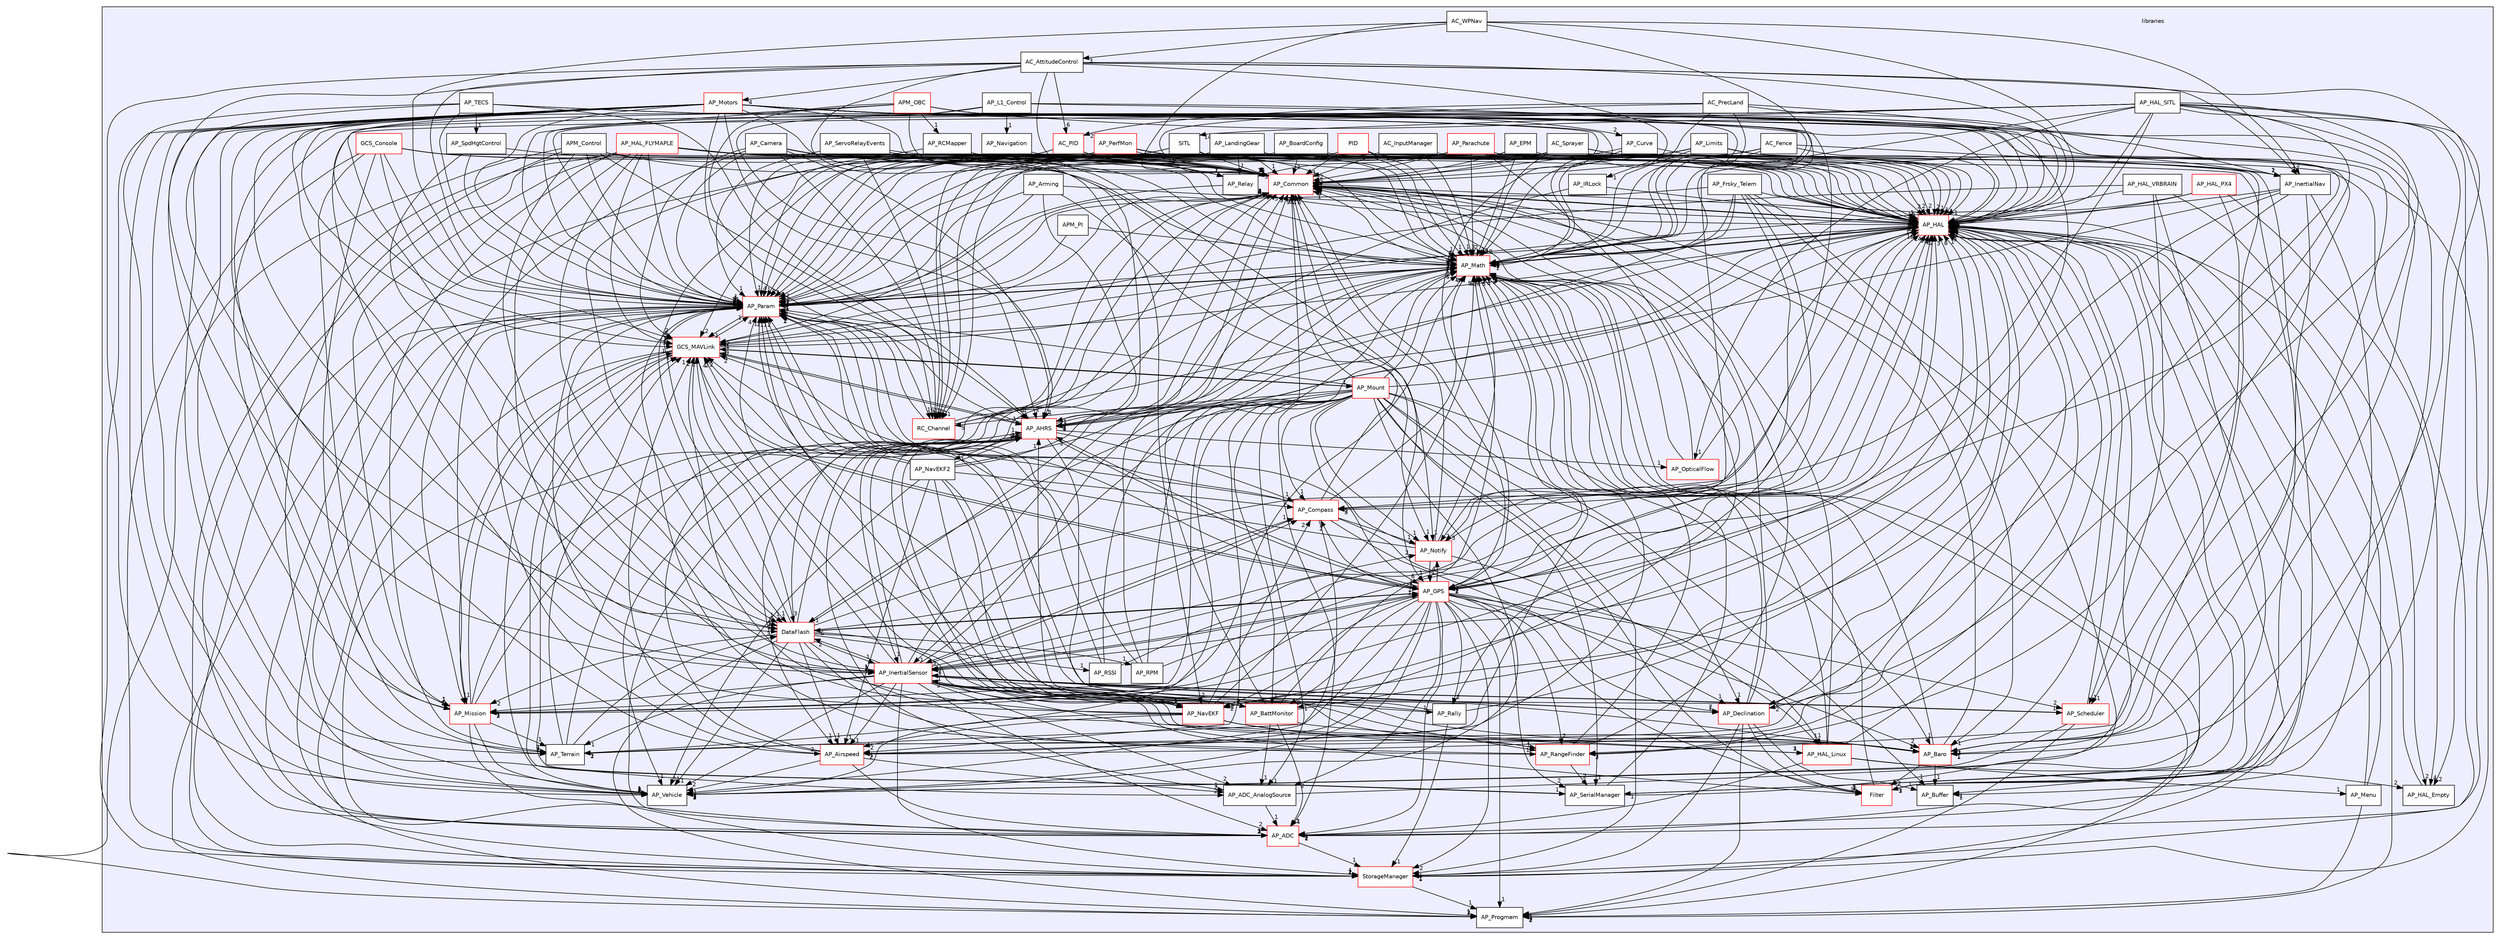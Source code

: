 digraph "libraries" {
  compound=true
  node [ fontsize="10", fontname="Helvetica"];
  edge [ labelfontsize="10", labelfontname="Helvetica"];
  subgraph clusterdir_bc0718b08fb2015b8e59c47b2805f60c {
    graph [ bgcolor="#eeeeff", pencolor="black", label="" URL="dir_bc0718b08fb2015b8e59c47b2805f60c.html"];
    dir_bc0718b08fb2015b8e59c47b2805f60c [shape=plaintext label="libraries"];
    dir_c50d09644f1928d7bdd0d8bb236183c6 [shape=box label="AC_AttitudeControl" color="black" fillcolor="white" style="filled" URL="dir_c50d09644f1928d7bdd0d8bb236183c6.html"];
    dir_1ebdd2fd6ebd12468875f4226312aa44 [shape=box label="AC_Fence" color="black" fillcolor="white" style="filled" URL="dir_1ebdd2fd6ebd12468875f4226312aa44.html"];
    dir_e736f1ea1dc8f461d6275393dd15405e [shape=box label="AC_InputManager" color="black" fillcolor="white" style="filled" URL="dir_e736f1ea1dc8f461d6275393dd15405e.html"];
    dir_e45b4740ca2377c64753601f0047bb45 [shape=box label="AC_PID" color="red" fillcolor="white" style="filled" URL="dir_e45b4740ca2377c64753601f0047bb45.html"];
    dir_a7fc2e313f4ac7d31c89bb2d9d966d70 [shape=box label="AC_PrecLand" color="black" fillcolor="white" style="filled" URL="dir_a7fc2e313f4ac7d31c89bb2d9d966d70.html"];
    dir_7cef611b6147667c01ebf29f2582ae5e [shape=box label="AC_Sprayer" color="black" fillcolor="white" style="filled" URL="dir_7cef611b6147667c01ebf29f2582ae5e.html"];
    dir_5cde218765bee285f5f28a6d4508184e [shape=box label="AC_WPNav" color="black" fillcolor="white" style="filled" URL="dir_5cde218765bee285f5f28a6d4508184e.html"];
    dir_996e8670f125f81a54035ee10c7e09eb [shape=box label="AP_ADC" color="red" fillcolor="white" style="filled" URL="dir_996e8670f125f81a54035ee10c7e09eb.html"];
    dir_2890775853a43f967b43a1add8667c26 [shape=box label="AP_ADC_AnalogSource" color="black" fillcolor="white" style="filled" URL="dir_2890775853a43f967b43a1add8667c26.html"];
    dir_85ad937bf7c11de5c2907a482c9c56bd [shape=box label="AP_AHRS" color="red" fillcolor="white" style="filled" URL="dir_85ad937bf7c11de5c2907a482c9c56bd.html"];
    dir_f0f1373a5071732c20e016b31c47ef93 [shape=box label="AP_Airspeed" color="red" fillcolor="white" style="filled" URL="dir_f0f1373a5071732c20e016b31c47ef93.html"];
    dir_7d003a1b9517fbd846bef51a3304062c [shape=box label="AP_Arming" color="black" fillcolor="white" style="filled" URL="dir_7d003a1b9517fbd846bef51a3304062c.html"];
    dir_7db4a971a8c593e04169c3b474b45b25 [shape=box label="AP_Baro" color="red" fillcolor="white" style="filled" URL="dir_7db4a971a8c593e04169c3b474b45b25.html"];
    dir_210b3cddc805c7c91973d20121d570cf [shape=box label="AP_BattMonitor" color="red" fillcolor="white" style="filled" URL="dir_210b3cddc805c7c91973d20121d570cf.html"];
    dir_30f1dfa80a719733e6e74d74b0ee38c1 [shape=box label="AP_BoardConfig" color="black" fillcolor="white" style="filled" URL="dir_30f1dfa80a719733e6e74d74b0ee38c1.html"];
    dir_881c5116171f3dbd959b4d99310ce5b6 [shape=box label="AP_Buffer" color="black" fillcolor="white" style="filled" URL="dir_881c5116171f3dbd959b4d99310ce5b6.html"];
    dir_b76129510ac982b4d1d339675e39410f [shape=box label="AP_Camera" color="black" fillcolor="white" style="filled" URL="dir_b76129510ac982b4d1d339675e39410f.html"];
    dir_df3f4256615fd4197927a84a019a8bd8 [shape=box label="AP_Common" color="red" fillcolor="white" style="filled" URL="dir_df3f4256615fd4197927a84a019a8bd8.html"];
    dir_65717d02e6482fd400ba81c154f53df4 [shape=box label="AP_Compass" color="red" fillcolor="white" style="filled" URL="dir_65717d02e6482fd400ba81c154f53df4.html"];
    dir_1b0f135edbb36da915a2451145b8ec2a [shape=box label="AP_Curve" color="black" fillcolor="white" style="filled" URL="dir_1b0f135edbb36da915a2451145b8ec2a.html"];
    dir_d9395b8c7ebe31e5b861a3fd94b6f729 [shape=box label="AP_Declination" color="red" fillcolor="white" style="filled" URL="dir_d9395b8c7ebe31e5b861a3fd94b6f729.html"];
    dir_1e8ab062793ff82c743b875da1d64fad [shape=box label="AP_EPM" color="black" fillcolor="white" style="filled" URL="dir_1e8ab062793ff82c743b875da1d64fad.html"];
    dir_c223cdf21f808eadb8856d1944bb9374 [shape=box label="AP_Frsky_Telem" color="black" fillcolor="white" style="filled" URL="dir_c223cdf21f808eadb8856d1944bb9374.html"];
    dir_dc27bcd5d3e114c391ea7ea0e777b78e [shape=box label="AP_GPS" color="red" fillcolor="white" style="filled" URL="dir_dc27bcd5d3e114c391ea7ea0e777b78e.html"];
    dir_1cbc10423b2512b31103883361e0123b [shape=box label="AP_HAL" color="red" fillcolor="white" style="filled" URL="dir_1cbc10423b2512b31103883361e0123b.html"];
    dir_bf8ee6ade5f07d9282f3caa02f17a995 [shape=box label="AP_HAL_Empty" color="black" fillcolor="white" style="filled" URL="dir_bf8ee6ade5f07d9282f3caa02f17a995.html"];
    dir_27aac1b292e2310d4a0e80f286dc9b56 [shape=box label="AP_HAL_FLYMAPLE" color="red" fillcolor="white" style="filled" URL="dir_27aac1b292e2310d4a0e80f286dc9b56.html"];
    dir_8368ee2f250655722bce4ae7bccd6615 [shape=box label="AP_HAL_Linux" color="red" fillcolor="white" style="filled" URL="dir_8368ee2f250655722bce4ae7bccd6615.html"];
    dir_79faf3bb0ccba03adcd32b8dc329cae8 [shape=box label="AP_HAL_PX4" color="red" fillcolor="white" style="filled" URL="dir_79faf3bb0ccba03adcd32b8dc329cae8.html"];
    dir_9c96844aac434389b1f4acef62dc3b93 [shape=box label="AP_HAL_SITL" color="black" fillcolor="white" style="filled" URL="dir_9c96844aac434389b1f4acef62dc3b93.html"];
    dir_08c9a79081661b663983439340ca5d87 [shape=box label="AP_HAL_VRBRAIN" color="black" fillcolor="white" style="filled" URL="dir_08c9a79081661b663983439340ca5d87.html"];
    dir_e2bd83a63617af771129da87c3dea2f2 [shape=box label="AP_InertialNav" color="black" fillcolor="white" style="filled" URL="dir_e2bd83a63617af771129da87c3dea2f2.html"];
    dir_f8d151dc119ef4d37afa003c944b490a [shape=box label="AP_InertialSensor" color="red" fillcolor="white" style="filled" URL="dir_f8d151dc119ef4d37afa003c944b490a.html"];
    dir_4204433686283ae20461bb303c1394b7 [shape=box label="AP_IRLock" color="black" fillcolor="white" style="filled" URL="dir_4204433686283ae20461bb303c1394b7.html"];
    dir_996afca1045a8e10427e3ac1dce1c154 [shape=box label="AP_L1_Control" color="black" fillcolor="white" style="filled" URL="dir_996afca1045a8e10427e3ac1dce1c154.html"];
    dir_b44ad2fcc0d68220a9886e1537a8ba71 [shape=box label="AP_LandingGear" color="black" fillcolor="white" style="filled" URL="dir_b44ad2fcc0d68220a9886e1537a8ba71.html"];
    dir_966790c70cecc6d58e38bc7fe8db3aac [shape=box label="AP_Limits" color="black" fillcolor="white" style="filled" URL="dir_966790c70cecc6d58e38bc7fe8db3aac.html"];
    dir_93fb9127672489656ce87df72f6e986d [shape=box label="AP_Math" color="red" fillcolor="white" style="filled" URL="dir_93fb9127672489656ce87df72f6e986d.html"];
    dir_5c7c13415f99a980aec00933a5499141 [shape=box label="AP_Menu" color="black" fillcolor="white" style="filled" URL="dir_5c7c13415f99a980aec00933a5499141.html"];
    dir_ba666ef17abd61415700e81def64829e [shape=box label="AP_Mission" color="red" fillcolor="white" style="filled" URL="dir_ba666ef17abd61415700e81def64829e.html"];
    dir_e2208a4dfd218f697a2a26cf1e819f73 [shape=box label="AP_Motors" color="red" fillcolor="white" style="filled" URL="dir_e2208a4dfd218f697a2a26cf1e819f73.html"];
    dir_0ccf7e6bb2e4ce3b4c6837831d0ca920 [shape=box label="AP_Mount" color="red" fillcolor="white" style="filled" URL="dir_0ccf7e6bb2e4ce3b4c6837831d0ca920.html"];
    dir_46edeb859ac943c9ceb605f4bae14ade [shape=box label="AP_NavEKF" color="red" fillcolor="white" style="filled" URL="dir_46edeb859ac943c9ceb605f4bae14ade.html"];
    dir_3d64b9b1d29754754bebf8508cdc1a1e [shape=box label="AP_NavEKF2" color="black" fillcolor="white" style="filled" URL="dir_3d64b9b1d29754754bebf8508cdc1a1e.html"];
    dir_690d85a6e05e1dc29dc85bfa36fe054b [shape=box label="AP_Navigation" color="black" fillcolor="white" style="filled" URL="dir_690d85a6e05e1dc29dc85bfa36fe054b.html"];
    dir_e79ddc13cd2b4faf04987f849586d280 [shape=box label="AP_Notify" color="red" fillcolor="white" style="filled" URL="dir_e79ddc13cd2b4faf04987f849586d280.html"];
    dir_6c4ef2a31b08355adc4e8d4f9fa3c625 [shape=box label="AP_OpticalFlow" color="red" fillcolor="white" style="filled" URL="dir_6c4ef2a31b08355adc4e8d4f9fa3c625.html"];
    dir_a3bea2510cd976ae36c6d156199cc578 [shape=box label="AP_Parachute" color="red" fillcolor="white" style="filled" URL="dir_a3bea2510cd976ae36c6d156199cc578.html"];
    dir_200d929b8d5577e7f19dc05ce443c612 [shape=box label="AP_Param" color="red" fillcolor="white" style="filled" URL="dir_200d929b8d5577e7f19dc05ce443c612.html"];
    dir_221137b5301694a73342772a6f70e57c [shape=box label="AP_PerfMon" color="red" fillcolor="white" style="filled" URL="dir_221137b5301694a73342772a6f70e57c.html"];
    dir_76c3a7c075633ea7df6dd8cefcefbb8f [shape=box label="AP_Progmem" color="black" fillcolor="white" style="filled" URL="dir_76c3a7c075633ea7df6dd8cefcefbb8f.html"];
    dir_a13c6ed4fd97de966b0386f9b4eb86c6 [shape=box label="AP_Rally" color="black" fillcolor="white" style="filled" URL="dir_a13c6ed4fd97de966b0386f9b4eb86c6.html"];
    dir_2db31eccffaa5186f16f2cc3bf0c362d [shape=box label="AP_RangeFinder" color="red" fillcolor="white" style="filled" URL="dir_2db31eccffaa5186f16f2cc3bf0c362d.html"];
    dir_46f501374c82b6d3cdc0327e3fc7c51b [shape=box label="AP_RCMapper" color="black" fillcolor="white" style="filled" URL="dir_46f501374c82b6d3cdc0327e3fc7c51b.html"];
    dir_4a7570780595b51b2e72a69353927583 [shape=box label="AP_Relay" color="black" fillcolor="white" style="filled" URL="dir_4a7570780595b51b2e72a69353927583.html"];
    dir_e43f775edb5dd0ea21f8ab5f36fd690f [shape=box label="AP_RPM" color="black" fillcolor="white" style="filled" URL="dir_e43f775edb5dd0ea21f8ab5f36fd690f.html"];
    dir_630b73987f16afbd3a2f588a537cfc41 [shape=box label="AP_RSSI" color="black" fillcolor="white" style="filled" URL="dir_630b73987f16afbd3a2f588a537cfc41.html"];
    dir_758bea2d57e44590e8b855eb3ebf4c35 [shape=box label="AP_Scheduler" color="red" fillcolor="white" style="filled" URL="dir_758bea2d57e44590e8b855eb3ebf4c35.html"];
    dir_6094d1505bd35c5350b5dace379b2456 [shape=box label="AP_SerialManager" color="black" fillcolor="white" style="filled" URL="dir_6094d1505bd35c5350b5dace379b2456.html"];
    dir_bfc4f6355a84f3a81cfb73a2ea9a9d7e [shape=box label="AP_ServoRelayEvents" color="black" fillcolor="white" style="filled" URL="dir_bfc4f6355a84f3a81cfb73a2ea9a9d7e.html"];
    dir_c61c501c0a3660370e1181fbd6410096 [shape=box label="AP_SpdHgtControl" color="black" fillcolor="white" style="filled" URL="dir_c61c501c0a3660370e1181fbd6410096.html"];
    dir_060ebec8bce34c75ed52fa2fa80763b7 [shape=box label="AP_TECS" color="black" fillcolor="white" style="filled" URL="dir_060ebec8bce34c75ed52fa2fa80763b7.html"];
    dir_f928a1ceb1b35bc625539098c2ce4b5a [shape=box label="AP_Terrain" color="black" fillcolor="white" style="filled" URL="dir_f928a1ceb1b35bc625539098c2ce4b5a.html"];
    dir_605736780307584fc5a1e6c30e237454 [shape=box label="AP_Vehicle" color="black" fillcolor="white" style="filled" URL="dir_605736780307584fc5a1e6c30e237454.html"];
    dir_50866fe7c3a898cfa96b79f21ec45884 [shape=box label="APM_Control" color="black" fillcolor="white" style="filled" URL="dir_50866fe7c3a898cfa96b79f21ec45884.html"];
    dir_7857f9bf49fe240b397ac53449a50bdf [shape=box label="APM_OBC" color="red" fillcolor="white" style="filled" URL="dir_7857f9bf49fe240b397ac53449a50bdf.html"];
    dir_9efc4aef0b7cae63c084bd361846c253 [shape=box label="APM_PI" color="black" fillcolor="white" style="filled" URL="dir_9efc4aef0b7cae63c084bd361846c253.html"];
    dir_8d948ab9565677f64d3685937d41488b [shape=box label="DataFlash" color="red" fillcolor="white" style="filled" URL="dir_8d948ab9565677f64d3685937d41488b.html"];
    dir_a7fc19be35497a7ff9f517e98edaea32 [shape=box label="Filter" color="red" fillcolor="white" style="filled" URL="dir_a7fc19be35497a7ff9f517e98edaea32.html"];
    dir_2468720cc1bd1ab969bcae0e2303f39f [shape=box label="GCS_Console" color="red" fillcolor="white" style="filled" URL="dir_2468720cc1bd1ab969bcae0e2303f39f.html"];
    dir_be870cb78c6e1bc08f9e4388e1828b4d [shape=box label="GCS_MAVLink" color="red" fillcolor="white" style="filled" URL="dir_be870cb78c6e1bc08f9e4388e1828b4d.html"];
    dir_242e29ace3fa6181591077366365f947 [shape=box label="PID" color="red" fillcolor="white" style="filled" URL="dir_242e29ace3fa6181591077366365f947.html"];
    dir_9517a59ccb1d85d9df7fc09e86ba5740 [shape=box label="RC_Channel" color="red" fillcolor="white" style="filled" URL="dir_9517a59ccb1d85d9df7fc09e86ba5740.html"];
    dir_13eab70ce57f7c32b503e967c08f6d3d [shape=box label="SITL" color="black" fillcolor="white" style="filled" URL="dir_13eab70ce57f7c32b503e967c08f6d3d.html"];
    dir_943e52f8581fabc839a1d5cc5644b223 [shape=box label="StorageManager" color="red" fillcolor="white" style="filled" URL="dir_943e52f8581fabc839a1d5cc5644b223.html"];
  }
  dir_966790c70cecc6d58e38bc7fe8db3aac->dir_1cbc10423b2512b31103883361e0123b [headlabel="1", labeldistance=1.5 headhref="dir_000094_000046.html"];
  dir_966790c70cecc6d58e38bc7fe8db3aac->dir_200d929b8d5577e7f19dc05ce443c612 [headlabel="4", labeldistance=1.5 headhref="dir_000094_000127.html"];
  dir_966790c70cecc6d58e38bc7fe8db3aac->dir_943e52f8581fabc839a1d5cc5644b223 [headlabel="1", labeldistance=1.5 headhref="dir_000094_000177.html"];
  dir_966790c70cecc6d58e38bc7fe8db3aac->dir_93fb9127672489656ce87df72f6e986d [headlabel="1", labeldistance=1.5 headhref="dir_000094_000095.html"];
  dir_966790c70cecc6d58e38bc7fe8db3aac->dir_df3f4256615fd4197927a84a019a8bd8 [headlabel="1", labeldistance=1.5 headhref="dir_000094_000030.html"];
  dir_605736780307584fc5a1e6c30e237454->dir_200d929b8d5577e7f19dc05ce443c612 [headlabel="1", labeldistance=1.5 headhref="dir_000148_000127.html"];
  dir_6c4ef2a31b08355adc4e8d4f9fa3c625->dir_1cbc10423b2512b31103883361e0123b [headlabel="5", labeldistance=1.5 headhref="dir_000121_000046.html"];
  dir_6c4ef2a31b08355adc4e8d4f9fa3c625->dir_93fb9127672489656ce87df72f6e986d [headlabel="2", labeldistance=1.5 headhref="dir_000121_000095.html"];
  dir_6c4ef2a31b08355adc4e8d4f9fa3c625->dir_df3f4256615fd4197927a84a019a8bd8 [headlabel="1", labeldistance=1.5 headhref="dir_000121_000030.html"];
  dir_85ad937bf7c11de5c2907a482c9c56bd->dir_605736780307584fc5a1e6c30e237454 [headlabel="1", labeldistance=1.5 headhref="dir_000014_000148.html"];
  dir_85ad937bf7c11de5c2907a482c9c56bd->dir_6c4ef2a31b08355adc4e8d4f9fa3c625 [headlabel="1", labeldistance=1.5 headhref="dir_000014_000121.html"];
  dir_85ad937bf7c11de5c2907a482c9c56bd->dir_be870cb78c6e1bc08f9e4388e1828b4d [headlabel="1", labeldistance=1.5 headhref="dir_000014_000162.html"];
  dir_85ad937bf7c11de5c2907a482c9c56bd->dir_1cbc10423b2512b31103883361e0123b [headlabel="5", labeldistance=1.5 headhref="dir_000014_000046.html"];
  dir_85ad937bf7c11de5c2907a482c9c56bd->dir_200d929b8d5577e7f19dc05ce443c612 [headlabel="1", labeldistance=1.5 headhref="dir_000014_000127.html"];
  dir_85ad937bf7c11de5c2907a482c9c56bd->dir_f8d151dc119ef4d37afa003c944b490a [headlabel="1", labeldistance=1.5 headhref="dir_000014_000087.html"];
  dir_85ad937bf7c11de5c2907a482c9c56bd->dir_dc27bcd5d3e114c391ea7ea0e777b78e [headlabel="1", labeldistance=1.5 headhref="dir_000014_000042.html"];
  dir_85ad937bf7c11de5c2907a482c9c56bd->dir_65717d02e6482fd400ba81c154f53df4 [headlabel="1", labeldistance=1.5 headhref="dir_000014_000033.html"];
  dir_85ad937bf7c11de5c2907a482c9c56bd->dir_996e8670f125f81a54035ee10c7e09eb [headlabel="1", labeldistance=1.5 headhref="dir_000014_000010.html"];
  dir_85ad937bf7c11de5c2907a482c9c56bd->dir_f0f1373a5071732c20e016b31c47ef93 [headlabel="1", labeldistance=1.5 headhref="dir_000014_000017.html"];
  dir_85ad937bf7c11de5c2907a482c9c56bd->dir_93fb9127672489656ce87df72f6e986d [headlabel="1", labeldistance=1.5 headhref="dir_000014_000095.html"];
  dir_85ad937bf7c11de5c2907a482c9c56bd->dir_7db4a971a8c593e04169c3b474b45b25 [headlabel="1", labeldistance=1.5 headhref="dir_000014_000021.html"];
  dir_85ad937bf7c11de5c2907a482c9c56bd->dir_2890775853a43f967b43a1add8667c26 [headlabel="1", labeldistance=1.5 headhref="dir_000014_000013.html"];
  dir_85ad937bf7c11de5c2907a482c9c56bd->dir_3d64b9b1d29754754bebf8508cdc1a1e [headlabel="1", labeldistance=1.5 headhref="dir_000014_000115.html"];
  dir_85ad937bf7c11de5c2907a482c9c56bd->dir_46edeb859ac943c9ceb605f4bae14ade [headlabel="2", labeldistance=1.5 headhref="dir_000014_000112.html"];
  dir_9517a59ccb1d85d9df7fc09e86ba5740->dir_1cbc10423b2512b31103883361e0123b [headlabel="4", labeldistance=1.5 headhref="dir_000173_000046.html"];
  dir_9517a59ccb1d85d9df7fc09e86ba5740->dir_200d929b8d5577e7f19dc05ce443c612 [headlabel="1", labeldistance=1.5 headhref="dir_000173_000127.html"];
  dir_9517a59ccb1d85d9df7fc09e86ba5740->dir_93fb9127672489656ce87df72f6e986d [headlabel="2", labeldistance=1.5 headhref="dir_000173_000095.html"];
  dir_9517a59ccb1d85d9df7fc09e86ba5740->dir_df3f4256615fd4197927a84a019a8bd8 [headlabel="1", labeldistance=1.5 headhref="dir_000173_000030.html"];
  dir_4204433686283ae20461bb303c1394b7->dir_85ad937bf7c11de5c2907a482c9c56bd [headlabel="1", labeldistance=1.5 headhref="dir_000091_000014.html"];
  dir_4204433686283ae20461bb303c1394b7->dir_1cbc10423b2512b31103883361e0123b [headlabel="1", labeldistance=1.5 headhref="dir_000091_000046.html"];
  dir_9efc4aef0b7cae63c084bd361846c253->dir_200d929b8d5577e7f19dc05ce443c612 [headlabel="1", labeldistance=1.5 headhref="dir_000152_000127.html"];
  dir_9efc4aef0b7cae63c084bd361846c253->dir_93fb9127672489656ce87df72f6e986d [headlabel="1", labeldistance=1.5 headhref="dir_000152_000095.html"];
  dir_a7fc19be35497a7ff9f517e98edaea32->dir_1cbc10423b2512b31103883361e0123b [headlabel="5", labeldistance=1.5 headhref="dir_000156_000046.html"];
  dir_a7fc19be35497a7ff9f517e98edaea32->dir_93fb9127672489656ce87df72f6e986d [headlabel="3", labeldistance=1.5 headhref="dir_000156_000095.html"];
  dir_9c96844aac434389b1f4acef62dc3b93->dir_6c4ef2a31b08355adc4e8d4f9fa3c625 [headlabel="1", labeldistance=1.5 headhref="dir_000051_000121.html"];
  dir_9c96844aac434389b1f4acef62dc3b93->dir_1cbc10423b2512b31103883361e0123b [headlabel="26", labeldistance=1.5 headhref="dir_000051_000046.html"];
  dir_9c96844aac434389b1f4acef62dc3b93->dir_200d929b8d5577e7f19dc05ce443c612 [headlabel="1", labeldistance=1.5 headhref="dir_000051_000127.html"];
  dir_9c96844aac434389b1f4acef62dc3b93->dir_f8d151dc119ef4d37afa003c944b490a [headlabel="1", labeldistance=1.5 headhref="dir_000051_000087.html"];
  dir_9c96844aac434389b1f4acef62dc3b93->dir_dc27bcd5d3e114c391ea7ea0e777b78e [headlabel="2", labeldistance=1.5 headhref="dir_000051_000042.html"];
  dir_9c96844aac434389b1f4acef62dc3b93->dir_65717d02e6482fd400ba81c154f53df4 [headlabel="3", labeldistance=1.5 headhref="dir_000051_000033.html"];
  dir_9c96844aac434389b1f4acef62dc3b93->dir_bf8ee6ade5f07d9282f3caa02f17a995 [headlabel="2", labeldistance=1.5 headhref="dir_000051_000047.html"];
  dir_9c96844aac434389b1f4acef62dc3b93->dir_13eab70ce57f7c32b503e967c08f6d3d [headlabel="14", labeldistance=1.5 headhref="dir_000051_000176.html"];
  dir_9c96844aac434389b1f4acef62dc3b93->dir_996e8670f125f81a54035ee10c7e09eb [headlabel="1", labeldistance=1.5 headhref="dir_000051_000010.html"];
  dir_9c96844aac434389b1f4acef62dc3b93->dir_2db31eccffaa5186f16f2cc3bf0c362d [headlabel="1", labeldistance=1.5 headhref="dir_000051_000133.html"];
  dir_9c96844aac434389b1f4acef62dc3b93->dir_93fb9127672489656ce87df72f6e986d [headlabel="6", labeldistance=1.5 headhref="dir_000051_000095.html"];
  dir_9c96844aac434389b1f4acef62dc3b93->dir_7db4a971a8c593e04169c3b474b45b25 [headlabel="1", labeldistance=1.5 headhref="dir_000051_000021.html"];
  dir_9c96844aac434389b1f4acef62dc3b93->dir_f928a1ceb1b35bc625539098c2ce4b5a [headlabel="1", labeldistance=1.5 headhref="dir_000051_000147.html"];
  dir_9c96844aac434389b1f4acef62dc3b93->dir_d9395b8c7ebe31e5b861a3fd94b6f729 [headlabel="2", labeldistance=1.5 headhref="dir_000051_000037.html"];
  dir_996afca1045a8e10427e3ac1dce1c154->dir_85ad937bf7c11de5c2907a482c9c56bd [headlabel="1", labeldistance=1.5 headhref="dir_000092_000014.html"];
  dir_996afca1045a8e10427e3ac1dce1c154->dir_1cbc10423b2512b31103883361e0123b [headlabel="1", labeldistance=1.5 headhref="dir_000092_000046.html"];
  dir_996afca1045a8e10427e3ac1dce1c154->dir_200d929b8d5577e7f19dc05ce443c612 [headlabel="1", labeldistance=1.5 headhref="dir_000092_000127.html"];
  dir_996afca1045a8e10427e3ac1dce1c154->dir_690d85a6e05e1dc29dc85bfa36fe054b [headlabel="1", labeldistance=1.5 headhref="dir_000092_000116.html"];
  dir_996afca1045a8e10427e3ac1dce1c154->dir_93fb9127672489656ce87df72f6e986d [headlabel="1", labeldistance=1.5 headhref="dir_000092_000095.html"];
  dir_5c7c13415f99a980aec00933a5499141->dir_1cbc10423b2512b31103883361e0123b [headlabel="2", labeldistance=1.5 headhref="dir_000101_000046.html"];
  dir_5c7c13415f99a980aec00933a5499141->dir_76c3a7c075633ea7df6dd8cefcefbb8f [headlabel="1", labeldistance=1.5 headhref="dir_000101_000131.html"];
  dir_5c7c13415f99a980aec00933a5499141->dir_df3f4256615fd4197927a84a019a8bd8 [headlabel="1", labeldistance=1.5 headhref="dir_000101_000030.html"];
  dir_e736f1ea1dc8f461d6275393dd15405e->dir_1cbc10423b2512b31103883361e0123b [headlabel="2", labeldistance=1.5 headhref="dir_000003_000046.html"];
  dir_e736f1ea1dc8f461d6275393dd15405e->dir_200d929b8d5577e7f19dc05ce443c612 [headlabel="2", labeldistance=1.5 headhref="dir_000003_000127.html"];
  dir_e736f1ea1dc8f461d6275393dd15405e->dir_93fb9127672489656ce87df72f6e986d [headlabel="3", labeldistance=1.5 headhref="dir_000003_000095.html"];
  dir_e736f1ea1dc8f461d6275393dd15405e->dir_df3f4256615fd4197927a84a019a8bd8 [headlabel="2", labeldistance=1.5 headhref="dir_000003_000030.html"];
  dir_1ebdd2fd6ebd12468875f4226312aa44->dir_1cbc10423b2512b31103883361e0123b [headlabel="1", labeldistance=1.5 headhref="dir_000002_000046.html"];
  dir_1ebdd2fd6ebd12468875f4226312aa44->dir_e2bd83a63617af771129da87c3dea2f2 [headlabel="1", labeldistance=1.5 headhref="dir_000002_000086.html"];
  dir_1ebdd2fd6ebd12468875f4226312aa44->dir_200d929b8d5577e7f19dc05ce443c612 [headlabel="1", labeldistance=1.5 headhref="dir_000002_000127.html"];
  dir_1ebdd2fd6ebd12468875f4226312aa44->dir_93fb9127672489656ce87df72f6e986d [headlabel="1", labeldistance=1.5 headhref="dir_000002_000095.html"];
  dir_1ebdd2fd6ebd12468875f4226312aa44->dir_df3f4256615fd4197927a84a019a8bd8 [headlabel="1", labeldistance=1.5 headhref="dir_000002_000030.html"];
  dir_8368ee2f250655722bce4ae7bccd6615->dir_5c7c13415f99a980aec00933a5499141 [headlabel="1", labeldistance=1.5 headhref="dir_000049_000101.html"];
  dir_8368ee2f250655722bce4ae7bccd6615->dir_1cbc10423b2512b31103883361e0123b [headlabel="61", labeldistance=1.5 headhref="dir_000049_000046.html"];
  dir_8368ee2f250655722bce4ae7bccd6615->dir_bf8ee6ade5f07d9282f3caa02f17a995 [headlabel="2", labeldistance=1.5 headhref="dir_000049_000047.html"];
  dir_8368ee2f250655722bce4ae7bccd6615->dir_996e8670f125f81a54035ee10c7e09eb [headlabel="2", labeldistance=1.5 headhref="dir_000049_000010.html"];
  dir_8368ee2f250655722bce4ae7bccd6615->dir_93fb9127672489656ce87df72f6e986d [headlabel="3", labeldistance=1.5 headhref="dir_000049_000095.html"];
  dir_8368ee2f250655722bce4ae7bccd6615->dir_df3f4256615fd4197927a84a019a8bd8 [headlabel="8", labeldistance=1.5 headhref="dir_000049_000030.html"];
  dir_be870cb78c6e1bc08f9e4388e1828b4d->dir_605736780307584fc5a1e6c30e237454 [headlabel="1", labeldistance=1.5 headhref="dir_000162_000148.html"];
  dir_be870cb78c6e1bc08f9e4388e1828b4d->dir_85ad937bf7c11de5c2907a482c9c56bd [headlabel="1", labeldistance=1.5 headhref="dir_000162_000014.html"];
  dir_be870cb78c6e1bc08f9e4388e1828b4d->dir_1cbc10423b2512b31103883361e0123b [headlabel="9", labeldistance=1.5 headhref="dir_000162_000046.html"];
  dir_be870cb78c6e1bc08f9e4388e1828b4d->dir_200d929b8d5577e7f19dc05ce443c612 [headlabel="1", labeldistance=1.5 headhref="dir_000162_000127.html"];
  dir_be870cb78c6e1bc08f9e4388e1828b4d->dir_6094d1505bd35c5350b5dace379b2456 [headlabel="1", labeldistance=1.5 headhref="dir_000162_000143.html"];
  dir_be870cb78c6e1bc08f9e4388e1828b4d->dir_dc27bcd5d3e114c391ea7ea0e777b78e [headlabel="1", labeldistance=1.5 headhref="dir_000162_000042.html"];
  dir_be870cb78c6e1bc08f9e4388e1828b4d->dir_93fb9127672489656ce87df72f6e986d [headlabel="1", labeldistance=1.5 headhref="dir_000162_000095.html"];
  dir_be870cb78c6e1bc08f9e4388e1828b4d->dir_76c3a7c075633ea7df6dd8cefcefbb8f [headlabel="1", labeldistance=1.5 headhref="dir_000162_000131.html"];
  dir_be870cb78c6e1bc08f9e4388e1828b4d->dir_210b3cddc805c7c91973d20121d570cf [headlabel="1", labeldistance=1.5 headhref="dir_000162_000024.html"];
  dir_be870cb78c6e1bc08f9e4388e1828b4d->dir_0ccf7e6bb2e4ce3b4c6837831d0ca920 [headlabel="1", labeldistance=1.5 headhref="dir_000162_000109.html"];
  dir_be870cb78c6e1bc08f9e4388e1828b4d->dir_df3f4256615fd4197927a84a019a8bd8 [headlabel="4", labeldistance=1.5 headhref="dir_000162_000030.html"];
  dir_be870cb78c6e1bc08f9e4388e1828b4d->dir_8d948ab9565677f64d3685937d41488b [headlabel="3", labeldistance=1.5 headhref="dir_000162_000153.html"];
  dir_be870cb78c6e1bc08f9e4388e1828b4d->dir_ba666ef17abd61415700e81def64829e [headlabel="1", labeldistance=1.5 headhref="dir_000162_000102.html"];
  dir_e79ddc13cd2b4faf04987f849586d280->dir_8368ee2f250655722bce4ae7bccd6615 [headlabel="1", labeldistance=1.5 headhref="dir_000117_000049.html"];
  dir_e79ddc13cd2b4faf04987f849586d280->dir_be870cb78c6e1bc08f9e4388e1828b4d [headlabel="2", labeldistance=1.5 headhref="dir_000117_000162.html"];
  dir_e79ddc13cd2b4faf04987f849586d280->dir_1cbc10423b2512b31103883361e0123b [headlabel="16", labeldistance=1.5 headhref="dir_000117_000046.html"];
  dir_e79ddc13cd2b4faf04987f849586d280->dir_200d929b8d5577e7f19dc05ce443c612 [headlabel="1", labeldistance=1.5 headhref="dir_000117_000127.html"];
  dir_e79ddc13cd2b4faf04987f849586d280->dir_dc27bcd5d3e114c391ea7ea0e777b78e [headlabel="1", labeldistance=1.5 headhref="dir_000117_000042.html"];
  dir_e79ddc13cd2b4faf04987f849586d280->dir_93fb9127672489656ce87df72f6e986d [headlabel="2", labeldistance=1.5 headhref="dir_000117_000095.html"];
  dir_e79ddc13cd2b4faf04987f849586d280->dir_df3f4256615fd4197927a84a019a8bd8 [headlabel="4", labeldistance=1.5 headhref="dir_000117_000030.html"];
  dir_7d003a1b9517fbd846bef51a3304062c->dir_85ad937bf7c11de5c2907a482c9c56bd [headlabel="1", labeldistance=1.5 headhref="dir_000020_000014.html"];
  dir_7d003a1b9517fbd846bef51a3304062c->dir_be870cb78c6e1bc08f9e4388e1828b4d [headlabel="2", labeldistance=1.5 headhref="dir_000020_000162.html"];
  dir_7d003a1b9517fbd846bef51a3304062c->dir_e79ddc13cd2b4faf04987f849586d280 [headlabel="1", labeldistance=1.5 headhref="dir_000020_000117.html"];
  dir_7d003a1b9517fbd846bef51a3304062c->dir_1cbc10423b2512b31103883361e0123b [headlabel="1", labeldistance=1.5 headhref="dir_000020_000046.html"];
  dir_7d003a1b9517fbd846bef51a3304062c->dir_200d929b8d5577e7f19dc05ce443c612 [headlabel="1", labeldistance=1.5 headhref="dir_000020_000127.html"];
  dir_060ebec8bce34c75ed52fa2fa80763b7->dir_605736780307584fc5a1e6c30e237454 [headlabel="1", labeldistance=1.5 headhref="dir_000146_000148.html"];
  dir_060ebec8bce34c75ed52fa2fa80763b7->dir_85ad937bf7c11de5c2907a482c9c56bd [headlabel="1", labeldistance=1.5 headhref="dir_000146_000014.html"];
  dir_060ebec8bce34c75ed52fa2fa80763b7->dir_1cbc10423b2512b31103883361e0123b [headlabel="1", labeldistance=1.5 headhref="dir_000146_000046.html"];
  dir_060ebec8bce34c75ed52fa2fa80763b7->dir_200d929b8d5577e7f19dc05ce443c612 [headlabel="1", labeldistance=1.5 headhref="dir_000146_000127.html"];
  dir_060ebec8bce34c75ed52fa2fa80763b7->dir_c61c501c0a3660370e1181fbd6410096 [headlabel="1", labeldistance=1.5 headhref="dir_000146_000145.html"];
  dir_060ebec8bce34c75ed52fa2fa80763b7->dir_93fb9127672489656ce87df72f6e986d [headlabel="1", labeldistance=1.5 headhref="dir_000146_000095.html"];
  dir_060ebec8bce34c75ed52fa2fa80763b7->dir_8d948ab9565677f64d3685937d41488b [headlabel="1", labeldistance=1.5 headhref="dir_000146_000153.html"];
  dir_1cbc10423b2512b31103883361e0123b->dir_93fb9127672489656ce87df72f6e986d [headlabel="1", labeldistance=1.5 headhref="dir_000046_000095.html"];
  dir_1cbc10423b2512b31103883361e0123b->dir_76c3a7c075633ea7df6dd8cefcefbb8f [headlabel="2", labeldistance=1.5 headhref="dir_000046_000131.html"];
  dir_1cbc10423b2512b31103883361e0123b->dir_df3f4256615fd4197927a84a019a8bd8 [headlabel="6", labeldistance=1.5 headhref="dir_000046_000030.html"];
  dir_630b73987f16afbd3a2f588a537cfc41->dir_1cbc10423b2512b31103883361e0123b [headlabel="1", labeldistance=1.5 headhref="dir_000139_000046.html"];
  dir_630b73987f16afbd3a2f588a537cfc41->dir_200d929b8d5577e7f19dc05ce443c612 [headlabel="1", labeldistance=1.5 headhref="dir_000139_000127.html"];
  dir_630b73987f16afbd3a2f588a537cfc41->dir_93fb9127672489656ce87df72f6e986d [headlabel="1", labeldistance=1.5 headhref="dir_000139_000095.html"];
  dir_e2bd83a63617af771129da87c3dea2f2->dir_85ad937bf7c11de5c2907a482c9c56bd [headlabel="1", labeldistance=1.5 headhref="dir_000086_000014.html"];
  dir_e2bd83a63617af771129da87c3dea2f2->dir_1cbc10423b2512b31103883361e0123b [headlabel="1", labeldistance=1.5 headhref="dir_000086_000046.html"];
  dir_e2bd83a63617af771129da87c3dea2f2->dir_f8d151dc119ef4d37afa003c944b490a [headlabel="1", labeldistance=1.5 headhref="dir_000086_000087.html"];
  dir_e2bd83a63617af771129da87c3dea2f2->dir_881c5116171f3dbd959b4d99310ce5b6 [headlabel="1", labeldistance=1.5 headhref="dir_000086_000028.html"];
  dir_e2bd83a63617af771129da87c3dea2f2->dir_7db4a971a8c593e04169c3b474b45b25 [headlabel="1", labeldistance=1.5 headhref="dir_000086_000021.html"];
  dir_e2bd83a63617af771129da87c3dea2f2->dir_46edeb859ac943c9ceb605f4bae14ade [headlabel="2", labeldistance=1.5 headhref="dir_000086_000112.html"];
  dir_a13c6ed4fd97de966b0386f9b4eb86c6->dir_85ad937bf7c11de5c2907a482c9c56bd [headlabel="1", labeldistance=1.5 headhref="dir_000132_000014.html"];
  dir_a13c6ed4fd97de966b0386f9b4eb86c6->dir_1cbc10423b2512b31103883361e0123b [headlabel="1", labeldistance=1.5 headhref="dir_000132_000046.html"];
  dir_a13c6ed4fd97de966b0386f9b4eb86c6->dir_200d929b8d5577e7f19dc05ce443c612 [headlabel="1", labeldistance=1.5 headhref="dir_000132_000127.html"];
  dir_a13c6ed4fd97de966b0386f9b4eb86c6->dir_943e52f8581fabc839a1d5cc5644b223 [headlabel="1", labeldistance=1.5 headhref="dir_000132_000177.html"];
  dir_a13c6ed4fd97de966b0386f9b4eb86c6->dir_df3f4256615fd4197927a84a019a8bd8 [headlabel="1", labeldistance=1.5 headhref="dir_000132_000030.html"];
  dir_200d929b8d5577e7f19dc05ce443c612->dir_be870cb78c6e1bc08f9e4388e1828b4d [headlabel="1", labeldistance=1.5 headhref="dir_000127_000162.html"];
  dir_200d929b8d5577e7f19dc05ce443c612->dir_1cbc10423b2512b31103883361e0123b [headlabel="2", labeldistance=1.5 headhref="dir_000127_000046.html"];
  dir_200d929b8d5577e7f19dc05ce443c612->dir_943e52f8581fabc839a1d5cc5644b223 [headlabel="2", labeldistance=1.5 headhref="dir_000127_000177.html"];
  dir_200d929b8d5577e7f19dc05ce443c612->dir_93fb9127672489656ce87df72f6e986d [headlabel="1", labeldistance=1.5 headhref="dir_000127_000095.html"];
  dir_200d929b8d5577e7f19dc05ce443c612->dir_76c3a7c075633ea7df6dd8cefcefbb8f [headlabel="2", labeldistance=1.5 headhref="dir_000127_000131.html"];
  dir_200d929b8d5577e7f19dc05ce443c612->dir_df3f4256615fd4197927a84a019a8bd8 [headlabel="1", labeldistance=1.5 headhref="dir_000127_000030.html"];
  dir_5cde218765bee285f5f28a6d4508184e->dir_1cbc10423b2512b31103883361e0123b [headlabel="2", labeldistance=1.5 headhref="dir_000009_000046.html"];
  dir_5cde218765bee285f5f28a6d4508184e->dir_e2bd83a63617af771129da87c3dea2f2 [headlabel="2", labeldistance=1.5 headhref="dir_000009_000086.html"];
  dir_5cde218765bee285f5f28a6d4508184e->dir_200d929b8d5577e7f19dc05ce443c612 [headlabel="2", labeldistance=1.5 headhref="dir_000009_000127.html"];
  dir_5cde218765bee285f5f28a6d4508184e->dir_c50d09644f1928d7bdd0d8bb236183c6 [headlabel="3", labeldistance=1.5 headhref="dir_000009_000001.html"];
  dir_5cde218765bee285f5f28a6d4508184e->dir_93fb9127672489656ce87df72f6e986d [headlabel="3", labeldistance=1.5 headhref="dir_000009_000095.html"];
  dir_5cde218765bee285f5f28a6d4508184e->dir_df3f4256615fd4197927a84a019a8bd8 [headlabel="2", labeldistance=1.5 headhref="dir_000009_000030.html"];
  dir_a3bea2510cd976ae36c6d156199cc578->dir_9517a59ccb1d85d9df7fc09e86ba5740 [headlabel="2", labeldistance=1.5 headhref="dir_000124_000173.html"];
  dir_a3bea2510cd976ae36c6d156199cc578->dir_e79ddc13cd2b4faf04987f849586d280 [headlabel="2", labeldistance=1.5 headhref="dir_000124_000117.html"];
  dir_a3bea2510cd976ae36c6d156199cc578->dir_1cbc10423b2512b31103883361e0123b [headlabel="2", labeldistance=1.5 headhref="dir_000124_000046.html"];
  dir_a3bea2510cd976ae36c6d156199cc578->dir_200d929b8d5577e7f19dc05ce443c612 [headlabel="2", labeldistance=1.5 headhref="dir_000124_000127.html"];
  dir_a3bea2510cd976ae36c6d156199cc578->dir_4a7570780595b51b2e72a69353927583 [headlabel="3", labeldistance=1.5 headhref="dir_000124_000137.html"];
  dir_a3bea2510cd976ae36c6d156199cc578->dir_943e52f8581fabc839a1d5cc5644b223 [headlabel="1", labeldistance=1.5 headhref="dir_000124_000177.html"];
  dir_a3bea2510cd976ae36c6d156199cc578->dir_93fb9127672489656ce87df72f6e986d [headlabel="2", labeldistance=1.5 headhref="dir_000124_000095.html"];
  dir_a3bea2510cd976ae36c6d156199cc578->dir_df3f4256615fd4197927a84a019a8bd8 [headlabel="2", labeldistance=1.5 headhref="dir_000124_000030.html"];
  dir_e2208a4dfd218f697a2a26cf1e819f73->dir_605736780307584fc5a1e6c30e237454 [headlabel="2", labeldistance=1.5 headhref="dir_000105_000148.html"];
  dir_e2208a4dfd218f697a2a26cf1e819f73->dir_85ad937bf7c11de5c2907a482c9c56bd [headlabel="2", labeldistance=1.5 headhref="dir_000105_000014.html"];
  dir_e2208a4dfd218f697a2a26cf1e819f73->dir_9517a59ccb1d85d9df7fc09e86ba5740 [headlabel="16", labeldistance=1.5 headhref="dir_000105_000173.html"];
  dir_e2208a4dfd218f697a2a26cf1e819f73->dir_a7fc19be35497a7ff9f517e98edaea32 [headlabel="3", labeldistance=1.5 headhref="dir_000105_000156.html"];
  dir_e2208a4dfd218f697a2a26cf1e819f73->dir_be870cb78c6e1bc08f9e4388e1828b4d [headlabel="3", labeldistance=1.5 headhref="dir_000105_000162.html"];
  dir_e2208a4dfd218f697a2a26cf1e819f73->dir_e79ddc13cd2b4faf04987f849586d280 [headlabel="3", labeldistance=1.5 headhref="dir_000105_000117.html"];
  dir_e2208a4dfd218f697a2a26cf1e819f73->dir_1cbc10423b2512b31103883361e0123b [headlabel="11", labeldistance=1.5 headhref="dir_000105_000046.html"];
  dir_e2208a4dfd218f697a2a26cf1e819f73->dir_200d929b8d5577e7f19dc05ce443c612 [headlabel="2", labeldistance=1.5 headhref="dir_000105_000127.html"];
  dir_e2208a4dfd218f697a2a26cf1e819f73->dir_f8d151dc119ef4d37afa003c944b490a [headlabel="2", labeldistance=1.5 headhref="dir_000105_000087.html"];
  dir_e2208a4dfd218f697a2a26cf1e819f73->dir_dc27bcd5d3e114c391ea7ea0e777b78e [headlabel="2", labeldistance=1.5 headhref="dir_000105_000042.html"];
  dir_e2208a4dfd218f697a2a26cf1e819f73->dir_65717d02e6482fd400ba81c154f53df4 [headlabel="2", labeldistance=1.5 headhref="dir_000105_000033.html"];
  dir_e2208a4dfd218f697a2a26cf1e819f73->dir_1b0f135edbb36da915a2451145b8ec2a [headlabel="2", labeldistance=1.5 headhref="dir_000105_000036.html"];
  dir_e2208a4dfd218f697a2a26cf1e819f73->dir_943e52f8581fabc839a1d5cc5644b223 [headlabel="2", labeldistance=1.5 headhref="dir_000105_000177.html"];
  dir_e2208a4dfd218f697a2a26cf1e819f73->dir_996e8670f125f81a54035ee10c7e09eb [headlabel="2", labeldistance=1.5 headhref="dir_000105_000010.html"];
  dir_e2208a4dfd218f697a2a26cf1e819f73->dir_f0f1373a5071732c20e016b31c47ef93 [headlabel="2", labeldistance=1.5 headhref="dir_000105_000017.html"];
  dir_e2208a4dfd218f697a2a26cf1e819f73->dir_2db31eccffaa5186f16f2cc3bf0c362d [headlabel="2", labeldistance=1.5 headhref="dir_000105_000133.html"];
  dir_e2208a4dfd218f697a2a26cf1e819f73->dir_93fb9127672489656ce87df72f6e986d [headlabel="18", labeldistance=1.5 headhref="dir_000105_000095.html"];
  dir_e2208a4dfd218f697a2a26cf1e819f73->dir_7db4a971a8c593e04169c3b474b45b25 [headlabel="2", labeldistance=1.5 headhref="dir_000105_000021.html"];
  dir_e2208a4dfd218f697a2a26cf1e819f73->dir_f928a1ceb1b35bc625539098c2ce4b5a [headlabel="2", labeldistance=1.5 headhref="dir_000105_000147.html"];
  dir_e2208a4dfd218f697a2a26cf1e819f73->dir_210b3cddc805c7c91973d20121d570cf [headlabel="2", labeldistance=1.5 headhref="dir_000105_000024.html"];
  dir_e2208a4dfd218f697a2a26cf1e819f73->dir_d9395b8c7ebe31e5b861a3fd94b6f729 [headlabel="2", labeldistance=1.5 headhref="dir_000105_000037.html"];
  dir_e2208a4dfd218f697a2a26cf1e819f73->dir_2890775853a43f967b43a1add8667c26 [headlabel="2", labeldistance=1.5 headhref="dir_000105_000013.html"];
  dir_e2208a4dfd218f697a2a26cf1e819f73->dir_df3f4256615fd4197927a84a019a8bd8 [headlabel="15", labeldistance=1.5 headhref="dir_000105_000030.html"];
  dir_e2208a4dfd218f697a2a26cf1e819f73->dir_8d948ab9565677f64d3685937d41488b [headlabel="2", labeldistance=1.5 headhref="dir_000105_000153.html"];
  dir_e2208a4dfd218f697a2a26cf1e819f73->dir_46edeb859ac943c9ceb605f4bae14ade [headlabel="2", labeldistance=1.5 headhref="dir_000105_000112.html"];
  dir_e2208a4dfd218f697a2a26cf1e819f73->dir_ba666ef17abd61415700e81def64829e [headlabel="2", labeldistance=1.5 headhref="dir_000105_000102.html"];
  dir_f8d151dc119ef4d37afa003c944b490a->dir_605736780307584fc5a1e6c30e237454 [headlabel="2", labeldistance=1.5 headhref="dir_000087_000148.html"];
  dir_f8d151dc119ef4d37afa003c944b490a->dir_85ad937bf7c11de5c2907a482c9c56bd [headlabel="1", labeldistance=1.5 headhref="dir_000087_000014.html"];
  dir_f8d151dc119ef4d37afa003c944b490a->dir_a7fc19be35497a7ff9f517e98edaea32 [headlabel="15", labeldistance=1.5 headhref="dir_000087_000156.html"];
  dir_f8d151dc119ef4d37afa003c944b490a->dir_8368ee2f250655722bce4ae7bccd6615 [headlabel="3", labeldistance=1.5 headhref="dir_000087_000049.html"];
  dir_f8d151dc119ef4d37afa003c944b490a->dir_be870cb78c6e1bc08f9e4388e1828b4d [headlabel="4", labeldistance=1.5 headhref="dir_000087_000162.html"];
  dir_f8d151dc119ef4d37afa003c944b490a->dir_e79ddc13cd2b4faf04987f849586d280 [headlabel="2", labeldistance=1.5 headhref="dir_000087_000117.html"];
  dir_f8d151dc119ef4d37afa003c944b490a->dir_1cbc10423b2512b31103883361e0123b [headlabel="24", labeldistance=1.5 headhref="dir_000087_000046.html"];
  dir_f8d151dc119ef4d37afa003c944b490a->dir_a13c6ed4fd97de966b0386f9b4eb86c6 [headlabel="1", labeldistance=1.5 headhref="dir_000087_000132.html"];
  dir_f8d151dc119ef4d37afa003c944b490a->dir_200d929b8d5577e7f19dc05ce443c612 [headlabel="1", labeldistance=1.5 headhref="dir_000087_000127.html"];
  dir_f8d151dc119ef4d37afa003c944b490a->dir_dc27bcd5d3e114c391ea7ea0e777b78e [headlabel="1", labeldistance=1.5 headhref="dir_000087_000042.html"];
  dir_f8d151dc119ef4d37afa003c944b490a->dir_65717d02e6482fd400ba81c154f53df4 [headlabel="1", labeldistance=1.5 headhref="dir_000087_000033.html"];
  dir_f8d151dc119ef4d37afa003c944b490a->dir_943e52f8581fabc839a1d5cc5644b223 [headlabel="1", labeldistance=1.5 headhref="dir_000087_000177.html"];
  dir_f8d151dc119ef4d37afa003c944b490a->dir_996e8670f125f81a54035ee10c7e09eb [headlabel="2", labeldistance=1.5 headhref="dir_000087_000010.html"];
  dir_f8d151dc119ef4d37afa003c944b490a->dir_f0f1373a5071732c20e016b31c47ef93 [headlabel="1", labeldistance=1.5 headhref="dir_000087_000017.html"];
  dir_f8d151dc119ef4d37afa003c944b490a->dir_2db31eccffaa5186f16f2cc3bf0c362d [headlabel="1", labeldistance=1.5 headhref="dir_000087_000133.html"];
  dir_f8d151dc119ef4d37afa003c944b490a->dir_93fb9127672489656ce87df72f6e986d [headlabel="7", labeldistance=1.5 headhref="dir_000087_000095.html"];
  dir_f8d151dc119ef4d37afa003c944b490a->dir_7db4a971a8c593e04169c3b474b45b25 [headlabel="1", labeldistance=1.5 headhref="dir_000087_000021.html"];
  dir_f8d151dc119ef4d37afa003c944b490a->dir_f928a1ceb1b35bc625539098c2ce4b5a [headlabel="1", labeldistance=1.5 headhref="dir_000087_000147.html"];
  dir_f8d151dc119ef4d37afa003c944b490a->dir_210b3cddc805c7c91973d20121d570cf [headlabel="1", labeldistance=1.5 headhref="dir_000087_000024.html"];
  dir_f8d151dc119ef4d37afa003c944b490a->dir_d9395b8c7ebe31e5b861a3fd94b6f729 [headlabel="1", labeldistance=1.5 headhref="dir_000087_000037.html"];
  dir_f8d151dc119ef4d37afa003c944b490a->dir_758bea2d57e44590e8b855eb3ebf4c35 [headlabel="1", labeldistance=1.5 headhref="dir_000087_000140.html"];
  dir_f8d151dc119ef4d37afa003c944b490a->dir_2890775853a43f967b43a1add8667c26 [headlabel="2", labeldistance=1.5 headhref="dir_000087_000013.html"];
  dir_f8d151dc119ef4d37afa003c944b490a->dir_df3f4256615fd4197927a84a019a8bd8 [headlabel="5", labeldistance=1.5 headhref="dir_000087_000030.html"];
  dir_f8d151dc119ef4d37afa003c944b490a->dir_8d948ab9565677f64d3685937d41488b [headlabel="2", labeldistance=1.5 headhref="dir_000087_000153.html"];
  dir_f8d151dc119ef4d37afa003c944b490a->dir_46edeb859ac943c9ceb605f4bae14ade [headlabel="1", labeldistance=1.5 headhref="dir_000087_000112.html"];
  dir_f8d151dc119ef4d37afa003c944b490a->dir_ba666ef17abd61415700e81def64829e [headlabel="1", labeldistance=1.5 headhref="dir_000087_000102.html"];
  dir_6094d1505bd35c5350b5dace379b2456->dir_be870cb78c6e1bc08f9e4388e1828b4d [headlabel="1", labeldistance=1.5 headhref="dir_000143_000162.html"];
  dir_6094d1505bd35c5350b5dace379b2456->dir_1cbc10423b2512b31103883361e0123b [headlabel="2", labeldistance=1.5 headhref="dir_000143_000046.html"];
  dir_6094d1505bd35c5350b5dace379b2456->dir_93fb9127672489656ce87df72f6e986d [headlabel="1", labeldistance=1.5 headhref="dir_000143_000095.html"];
  dir_6094d1505bd35c5350b5dace379b2456->dir_df3f4256615fd4197927a84a019a8bd8 [headlabel="1", labeldistance=1.5 headhref="dir_000143_000030.html"];
  dir_dc27bcd5d3e114c391ea7ea0e777b78e->dir_605736780307584fc5a1e6c30e237454 [headlabel="3", labeldistance=1.5 headhref="dir_000042_000148.html"];
  dir_dc27bcd5d3e114c391ea7ea0e777b78e->dir_85ad937bf7c11de5c2907a482c9c56bd [headlabel="2", labeldistance=1.5 headhref="dir_000042_000014.html"];
  dir_dc27bcd5d3e114c391ea7ea0e777b78e->dir_a7fc19be35497a7ff9f517e98edaea32 [headlabel="2", labeldistance=1.5 headhref="dir_000042_000156.html"];
  dir_dc27bcd5d3e114c391ea7ea0e777b78e->dir_be870cb78c6e1bc08f9e4388e1828b4d [headlabel="4", labeldistance=1.5 headhref="dir_000042_000162.html"];
  dir_dc27bcd5d3e114c391ea7ea0e777b78e->dir_e79ddc13cd2b4faf04987f849586d280 [headlabel="4", labeldistance=1.5 headhref="dir_000042_000117.html"];
  dir_dc27bcd5d3e114c391ea7ea0e777b78e->dir_1cbc10423b2512b31103883361e0123b [headlabel="8", labeldistance=1.5 headhref="dir_000042_000046.html"];
  dir_dc27bcd5d3e114c391ea7ea0e777b78e->dir_a13c6ed4fd97de966b0386f9b4eb86c6 [headlabel="2", labeldistance=1.5 headhref="dir_000042_000132.html"];
  dir_dc27bcd5d3e114c391ea7ea0e777b78e->dir_200d929b8d5577e7f19dc05ce443c612 [headlabel="3", labeldistance=1.5 headhref="dir_000042_000127.html"];
  dir_dc27bcd5d3e114c391ea7ea0e777b78e->dir_f8d151dc119ef4d37afa003c944b490a [headlabel="2", labeldistance=1.5 headhref="dir_000042_000087.html"];
  dir_dc27bcd5d3e114c391ea7ea0e777b78e->dir_6094d1505bd35c5350b5dace379b2456 [headlabel="2", labeldistance=1.5 headhref="dir_000042_000143.html"];
  dir_dc27bcd5d3e114c391ea7ea0e777b78e->dir_65717d02e6482fd400ba81c154f53df4 [headlabel="2", labeldistance=1.5 headhref="dir_000042_000033.html"];
  dir_dc27bcd5d3e114c391ea7ea0e777b78e->dir_943e52f8581fabc839a1d5cc5644b223 [headlabel="2", labeldistance=1.5 headhref="dir_000042_000177.html"];
  dir_dc27bcd5d3e114c391ea7ea0e777b78e->dir_996e8670f125f81a54035ee10c7e09eb [headlabel="2", labeldistance=1.5 headhref="dir_000042_000010.html"];
  dir_dc27bcd5d3e114c391ea7ea0e777b78e->dir_f0f1373a5071732c20e016b31c47ef93 [headlabel="2", labeldistance=1.5 headhref="dir_000042_000017.html"];
  dir_dc27bcd5d3e114c391ea7ea0e777b78e->dir_2db31eccffaa5186f16f2cc3bf0c362d [headlabel="2", labeldistance=1.5 headhref="dir_000042_000133.html"];
  dir_dc27bcd5d3e114c391ea7ea0e777b78e->dir_93fb9127672489656ce87df72f6e986d [headlabel="4", labeldistance=1.5 headhref="dir_000042_000095.html"];
  dir_dc27bcd5d3e114c391ea7ea0e777b78e->dir_7db4a971a8c593e04169c3b474b45b25 [headlabel="2", labeldistance=1.5 headhref="dir_000042_000021.html"];
  dir_dc27bcd5d3e114c391ea7ea0e777b78e->dir_f928a1ceb1b35bc625539098c2ce4b5a [headlabel="2", labeldistance=1.5 headhref="dir_000042_000147.html"];
  dir_dc27bcd5d3e114c391ea7ea0e777b78e->dir_76c3a7c075633ea7df6dd8cefcefbb8f [headlabel="1", labeldistance=1.5 headhref="dir_000042_000131.html"];
  dir_dc27bcd5d3e114c391ea7ea0e777b78e->dir_210b3cddc805c7c91973d20121d570cf [headlabel="2", labeldistance=1.5 headhref="dir_000042_000024.html"];
  dir_dc27bcd5d3e114c391ea7ea0e777b78e->dir_d9395b8c7ebe31e5b861a3fd94b6f729 [headlabel="2", labeldistance=1.5 headhref="dir_000042_000037.html"];
  dir_dc27bcd5d3e114c391ea7ea0e777b78e->dir_758bea2d57e44590e8b855eb3ebf4c35 [headlabel="2", labeldistance=1.5 headhref="dir_000042_000140.html"];
  dir_dc27bcd5d3e114c391ea7ea0e777b78e->dir_2890775853a43f967b43a1add8667c26 [headlabel="2", labeldistance=1.5 headhref="dir_000042_000013.html"];
  dir_dc27bcd5d3e114c391ea7ea0e777b78e->dir_df3f4256615fd4197927a84a019a8bd8 [headlabel="6", labeldistance=1.5 headhref="dir_000042_000030.html"];
  dir_dc27bcd5d3e114c391ea7ea0e777b78e->dir_8d948ab9565677f64d3685937d41488b [headlabel="6", labeldistance=1.5 headhref="dir_000042_000153.html"];
  dir_dc27bcd5d3e114c391ea7ea0e777b78e->dir_46edeb859ac943c9ceb605f4bae14ade [headlabel="2", labeldistance=1.5 headhref="dir_000042_000112.html"];
  dir_dc27bcd5d3e114c391ea7ea0e777b78e->dir_ba666ef17abd61415700e81def64829e [headlabel="2", labeldistance=1.5 headhref="dir_000042_000102.html"];
  dir_e43f775edb5dd0ea21f8ab5f36fd690f->dir_1cbc10423b2512b31103883361e0123b [headlabel="4", labeldistance=1.5 headhref="dir_000138_000046.html"];
  dir_e43f775edb5dd0ea21f8ab5f36fd690f->dir_200d929b8d5577e7f19dc05ce443c612 [headlabel="1", labeldistance=1.5 headhref="dir_000138_000127.html"];
  dir_e43f775edb5dd0ea21f8ab5f36fd690f->dir_93fb9127672489656ce87df72f6e986d [headlabel="1", labeldistance=1.5 headhref="dir_000138_000095.html"];
  dir_e43f775edb5dd0ea21f8ab5f36fd690f->dir_df3f4256615fd4197927a84a019a8bd8 [headlabel="3", labeldistance=1.5 headhref="dir_000138_000030.html"];
  dir_e45b4740ca2377c64753601f0047bb45->dir_1cbc10423b2512b31103883361e0123b [headlabel="1", labeldistance=1.5 headhref="dir_000004_000046.html"];
  dir_e45b4740ca2377c64753601f0047bb45->dir_200d929b8d5577e7f19dc05ce443c612 [headlabel="4", labeldistance=1.5 headhref="dir_000004_000127.html"];
  dir_e45b4740ca2377c64753601f0047bb45->dir_93fb9127672489656ce87df72f6e986d [headlabel="4", labeldistance=1.5 headhref="dir_000004_000095.html"];
  dir_e45b4740ca2377c64753601f0047bb45->dir_df3f4256615fd4197927a84a019a8bd8 [headlabel="4", labeldistance=1.5 headhref="dir_000004_000030.html"];
  dir_e45b4740ca2377c64753601f0047bb45->dir_8d948ab9565677f64d3685937d41488b [headlabel="1", labeldistance=1.5 headhref="dir_000004_000153.html"];
  dir_c61c501c0a3660370e1181fbd6410096->dir_200d929b8d5577e7f19dc05ce443c612 [headlabel="1", labeldistance=1.5 headhref="dir_000145_000127.html"];
  dir_c61c501c0a3660370e1181fbd6410096->dir_df3f4256615fd4197927a84a019a8bd8 [headlabel="1", labeldistance=1.5 headhref="dir_000145_000030.html"];
  dir_c61c501c0a3660370e1181fbd6410096->dir_8d948ab9565677f64d3685937d41488b [headlabel="1", labeldistance=1.5 headhref="dir_000145_000153.html"];
  dir_4a7570780595b51b2e72a69353927583->dir_1cbc10423b2512b31103883361e0123b [headlabel="1", labeldistance=1.5 headhref="dir_000137_000046.html"];
  dir_4a7570780595b51b2e72a69353927583->dir_200d929b8d5577e7f19dc05ce443c612 [headlabel="1", labeldistance=1.5 headhref="dir_000137_000127.html"];
  dir_c50d09644f1928d7bdd0d8bb236183c6->dir_605736780307584fc5a1e6c30e237454 [headlabel="1", labeldistance=1.5 headhref="dir_000001_000148.html"];
  dir_c50d09644f1928d7bdd0d8bb236183c6->dir_85ad937bf7c11de5c2907a482c9c56bd [headlabel="1", labeldistance=1.5 headhref="dir_000001_000014.html"];
  dir_c50d09644f1928d7bdd0d8bb236183c6->dir_a7fc19be35497a7ff9f517e98edaea32 [headlabel="1", labeldistance=1.5 headhref="dir_000001_000156.html"];
  dir_c50d09644f1928d7bdd0d8bb236183c6->dir_1cbc10423b2512b31103883361e0123b [headlabel="4", labeldistance=1.5 headhref="dir_000001_000046.html"];
  dir_c50d09644f1928d7bdd0d8bb236183c6->dir_e2bd83a63617af771129da87c3dea2f2 [headlabel="1", labeldistance=1.5 headhref="dir_000001_000086.html"];
  dir_c50d09644f1928d7bdd0d8bb236183c6->dir_200d929b8d5577e7f19dc05ce443c612 [headlabel="2", labeldistance=1.5 headhref="dir_000001_000127.html"];
  dir_c50d09644f1928d7bdd0d8bb236183c6->dir_e2208a4dfd218f697a2a26cf1e819f73 [headlabel="4", labeldistance=1.5 headhref="dir_000001_000105.html"];
  dir_c50d09644f1928d7bdd0d8bb236183c6->dir_f8d151dc119ef4d37afa003c944b490a [headlabel="1", labeldistance=1.5 headhref="dir_000001_000087.html"];
  dir_c50d09644f1928d7bdd0d8bb236183c6->dir_e45b4740ca2377c64753601f0047bb45 [headlabel="6", labeldistance=1.5 headhref="dir_000001_000004.html"];
  dir_c50d09644f1928d7bdd0d8bb236183c6->dir_93fb9127672489656ce87df72f6e986d [headlabel="5", labeldistance=1.5 headhref="dir_000001_000095.html"];
  dir_c50d09644f1928d7bdd0d8bb236183c6->dir_df3f4256615fd4197927a84a019a8bd8 [headlabel="2", labeldistance=1.5 headhref="dir_000001_000030.html"];
  dir_65717d02e6482fd400ba81c154f53df4->dir_605736780307584fc5a1e6c30e237454 [headlabel="1", labeldistance=1.5 headhref="dir_000033_000148.html"];
  dir_65717d02e6482fd400ba81c154f53df4->dir_8368ee2f250655722bce4ae7bccd6615 [headlabel="1", labeldistance=1.5 headhref="dir_000033_000049.html"];
  dir_65717d02e6482fd400ba81c154f53df4->dir_be870cb78c6e1bc08f9e4388e1828b4d [headlabel="2", labeldistance=1.5 headhref="dir_000033_000162.html"];
  dir_65717d02e6482fd400ba81c154f53df4->dir_e79ddc13cd2b4faf04987f849586d280 [headlabel="1", labeldistance=1.5 headhref="dir_000033_000117.html"];
  dir_65717d02e6482fd400ba81c154f53df4->dir_1cbc10423b2512b31103883361e0123b [headlabel="14", labeldistance=1.5 headhref="dir_000033_000046.html"];
  dir_65717d02e6482fd400ba81c154f53df4->dir_200d929b8d5577e7f19dc05ce443c612 [headlabel="1", labeldistance=1.5 headhref="dir_000033_000127.html"];
  dir_65717d02e6482fd400ba81c154f53df4->dir_f8d151dc119ef4d37afa003c944b490a [headlabel="3", labeldistance=1.5 headhref="dir_000033_000087.html"];
  dir_65717d02e6482fd400ba81c154f53df4->dir_93fb9127672489656ce87df72f6e986d [headlabel="8", labeldistance=1.5 headhref="dir_000033_000095.html"];
  dir_65717d02e6482fd400ba81c154f53df4->dir_d9395b8c7ebe31e5b861a3fd94b6f729 [headlabel="1", labeldistance=1.5 headhref="dir_000033_000037.html"];
  dir_65717d02e6482fd400ba81c154f53df4->dir_df3f4256615fd4197927a84a019a8bd8 [headlabel="4", labeldistance=1.5 headhref="dir_000033_000030.html"];
  dir_c223cdf21f808eadb8856d1944bb9374->dir_85ad937bf7c11de5c2907a482c9c56bd [headlabel="1", labeldistance=1.5 headhref="dir_000041_000014.html"];
  dir_c223cdf21f808eadb8856d1944bb9374->dir_1cbc10423b2512b31103883361e0123b [headlabel="1", labeldistance=1.5 headhref="dir_000041_000046.html"];
  dir_c223cdf21f808eadb8856d1944bb9374->dir_200d929b8d5577e7f19dc05ce443c612 [headlabel="1", labeldistance=1.5 headhref="dir_000041_000127.html"];
  dir_c223cdf21f808eadb8856d1944bb9374->dir_6094d1505bd35c5350b5dace379b2456 [headlabel="1", labeldistance=1.5 headhref="dir_000041_000143.html"];
  dir_c223cdf21f808eadb8856d1944bb9374->dir_dc27bcd5d3e114c391ea7ea0e777b78e [headlabel="1", labeldistance=1.5 headhref="dir_000041_000042.html"];
  dir_c223cdf21f808eadb8856d1944bb9374->dir_93fb9127672489656ce87df72f6e986d [headlabel="1", labeldistance=1.5 headhref="dir_000041_000095.html"];
  dir_c223cdf21f808eadb8856d1944bb9374->dir_7db4a971a8c593e04169c3b474b45b25 [headlabel="1", labeldistance=1.5 headhref="dir_000041_000021.html"];
  dir_c223cdf21f808eadb8856d1944bb9374->dir_210b3cddc805c7c91973d20121d570cf [headlabel="1", labeldistance=1.5 headhref="dir_000041_000024.html"];
  dir_bf8ee6ade5f07d9282f3caa02f17a995->dir_1cbc10423b2512b31103883361e0123b [headlabel="5", labeldistance=1.5 headhref="dir_000047_000046.html"];
  dir_1e8ab062793ff82c743b875da1d64fad->dir_9517a59ccb1d85d9df7fc09e86ba5740 [headlabel="1", labeldistance=1.5 headhref="dir_000040_000173.html"];
  dir_1e8ab062793ff82c743b875da1d64fad->dir_1cbc10423b2512b31103883361e0123b [headlabel="1", labeldistance=1.5 headhref="dir_000040_000046.html"];
  dir_1e8ab062793ff82c743b875da1d64fad->dir_93fb9127672489656ce87df72f6e986d [headlabel="1", labeldistance=1.5 headhref="dir_000040_000095.html"];
  dir_1e8ab062793ff82c743b875da1d64fad->dir_df3f4256615fd4197927a84a019a8bd8 [headlabel="1", labeldistance=1.5 headhref="dir_000040_000030.html"];
  dir_1b0f135edbb36da915a2451145b8ec2a->dir_1cbc10423b2512b31103883361e0123b [headlabel="1", labeldistance=1.5 headhref="dir_000036_000046.html"];
  dir_1b0f135edbb36da915a2451145b8ec2a->dir_93fb9127672489656ce87df72f6e986d [headlabel="1", labeldistance=1.5 headhref="dir_000036_000095.html"];
  dir_1b0f135edbb36da915a2451145b8ec2a->dir_df3f4256615fd4197927a84a019a8bd8 [headlabel="1", labeldistance=1.5 headhref="dir_000036_000030.html"];
  dir_943e52f8581fabc839a1d5cc5644b223->dir_1cbc10423b2512b31103883361e0123b [headlabel="3", labeldistance=1.5 headhref="dir_000177_000046.html"];
  dir_943e52f8581fabc839a1d5cc5644b223->dir_76c3a7c075633ea7df6dd8cefcefbb8f [headlabel="1", labeldistance=1.5 headhref="dir_000177_000131.html"];
  dir_50866fe7c3a898cfa96b79f21ec45884->dir_605736780307584fc5a1e6c30e237454 [headlabel="4", labeldistance=1.5 headhref="dir_000149_000148.html"];
  dir_50866fe7c3a898cfa96b79f21ec45884->dir_85ad937bf7c11de5c2907a482c9c56bd [headlabel="4", labeldistance=1.5 headhref="dir_000149_000014.html"];
  dir_50866fe7c3a898cfa96b79f21ec45884->dir_1cbc10423b2512b31103883361e0123b [headlabel="6", labeldistance=1.5 headhref="dir_000149_000046.html"];
  dir_50866fe7c3a898cfa96b79f21ec45884->dir_200d929b8d5577e7f19dc05ce443c612 [headlabel="1", labeldistance=1.5 headhref="dir_000149_000127.html"];
  dir_50866fe7c3a898cfa96b79f21ec45884->dir_93fb9127672489656ce87df72f6e986d [headlabel="4", labeldistance=1.5 headhref="dir_000149_000095.html"];
  dir_50866fe7c3a898cfa96b79f21ec45884->dir_76c3a7c075633ea7df6dd8cefcefbb8f [headlabel="1", labeldistance=1.5 headhref="dir_000149_000131.html"];
  dir_50866fe7c3a898cfa96b79f21ec45884->dir_df3f4256615fd4197927a84a019a8bd8 [headlabel="5", labeldistance=1.5 headhref="dir_000149_000030.html"];
  dir_50866fe7c3a898cfa96b79f21ec45884->dir_8d948ab9565677f64d3685937d41488b [headlabel="5", labeldistance=1.5 headhref="dir_000149_000153.html"];
  dir_46f501374c82b6d3cdc0327e3fc7c51b->dir_1cbc10423b2512b31103883361e0123b [headlabel="1", labeldistance=1.5 headhref="dir_000136_000046.html"];
  dir_46f501374c82b6d3cdc0327e3fc7c51b->dir_200d929b8d5577e7f19dc05ce443c612 [headlabel="1", labeldistance=1.5 headhref="dir_000136_000127.html"];
  dir_46f501374c82b6d3cdc0327e3fc7c51b->dir_df3f4256615fd4197927a84a019a8bd8 [headlabel="1", labeldistance=1.5 headhref="dir_000136_000030.html"];
  dir_221137b5301694a73342772a6f70e57c->dir_1cbc10423b2512b31103883361e0123b [headlabel="2", labeldistance=1.5 headhref="dir_000129_000046.html"];
  dir_221137b5301694a73342772a6f70e57c->dir_200d929b8d5577e7f19dc05ce443c612 [headlabel="1", labeldistance=1.5 headhref="dir_000129_000127.html"];
  dir_221137b5301694a73342772a6f70e57c->dir_943e52f8581fabc839a1d5cc5644b223 [headlabel="1", labeldistance=1.5 headhref="dir_000129_000177.html"];
  dir_221137b5301694a73342772a6f70e57c->dir_93fb9127672489656ce87df72f6e986d [headlabel="2", labeldistance=1.5 headhref="dir_000129_000095.html"];
  dir_221137b5301694a73342772a6f70e57c->dir_df3f4256615fd4197927a84a019a8bd8 [headlabel="1", labeldistance=1.5 headhref="dir_000129_000030.html"];
  dir_b76129510ac982b4d1d339675e39410f->dir_85ad937bf7c11de5c2907a482c9c56bd [headlabel="1", labeldistance=1.5 headhref="dir_000029_000014.html"];
  dir_b76129510ac982b4d1d339675e39410f->dir_9517a59ccb1d85d9df7fc09e86ba5740 [headlabel="1", labeldistance=1.5 headhref="dir_000029_000173.html"];
  dir_b76129510ac982b4d1d339675e39410f->dir_be870cb78c6e1bc08f9e4388e1828b4d [headlabel="2", labeldistance=1.5 headhref="dir_000029_000162.html"];
  dir_b76129510ac982b4d1d339675e39410f->dir_1cbc10423b2512b31103883361e0123b [headlabel="1", labeldistance=1.5 headhref="dir_000029_000046.html"];
  dir_b76129510ac982b4d1d339675e39410f->dir_200d929b8d5577e7f19dc05ce443c612 [headlabel="1", labeldistance=1.5 headhref="dir_000029_000127.html"];
  dir_b76129510ac982b4d1d339675e39410f->dir_dc27bcd5d3e114c391ea7ea0e777b78e [headlabel="1", labeldistance=1.5 headhref="dir_000029_000042.html"];
  dir_b76129510ac982b4d1d339675e39410f->dir_4a7570780595b51b2e72a69353927583 [headlabel="2", labeldistance=1.5 headhref="dir_000029_000137.html"];
  dir_b76129510ac982b4d1d339675e39410f->dir_93fb9127672489656ce87df72f6e986d [headlabel="1", labeldistance=1.5 headhref="dir_000029_000095.html"];
  dir_b76129510ac982b4d1d339675e39410f->dir_df3f4256615fd4197927a84a019a8bd8 [headlabel="1", labeldistance=1.5 headhref="dir_000029_000030.html"];
  dir_b76129510ac982b4d1d339675e39410f->dir_ba666ef17abd61415700e81def64829e [headlabel="1", labeldistance=1.5 headhref="dir_000029_000102.html"];
  dir_13eab70ce57f7c32b503e967c08f6d3d->dir_be870cb78c6e1bc08f9e4388e1828b4d [headlabel="2", labeldistance=1.5 headhref="dir_000176_000162.html"];
  dir_13eab70ce57f7c32b503e967c08f6d3d->dir_1cbc10423b2512b31103883361e0123b [headlabel="10", labeldistance=1.5 headhref="dir_000176_000046.html"];
  dir_13eab70ce57f7c32b503e967c08f6d3d->dir_93fb9127672489656ce87df72f6e986d [headlabel="1", labeldistance=1.5 headhref="dir_000176_000095.html"];
  dir_13eab70ce57f7c32b503e967c08f6d3d->dir_df3f4256615fd4197927a84a019a8bd8 [headlabel="1", labeldistance=1.5 headhref="dir_000176_000030.html"];
  dir_13eab70ce57f7c32b503e967c08f6d3d->dir_8d948ab9565677f64d3685937d41488b [headlabel="1", labeldistance=1.5 headhref="dir_000176_000153.html"];
  dir_996e8670f125f81a54035ee10c7e09eb->dir_1cbc10423b2512b31103883361e0123b [headlabel="5", labeldistance=1.5 headhref="dir_000010_000046.html"];
  dir_996e8670f125f81a54035ee10c7e09eb->dir_200d929b8d5577e7f19dc05ce443c612 [headlabel="1", labeldistance=1.5 headhref="dir_000010_000127.html"];
  dir_996e8670f125f81a54035ee10c7e09eb->dir_943e52f8581fabc839a1d5cc5644b223 [headlabel="1", labeldistance=1.5 headhref="dir_000010_000177.html"];
  dir_996e8670f125f81a54035ee10c7e09eb->dir_93fb9127672489656ce87df72f6e986d [headlabel="1", labeldistance=1.5 headhref="dir_000010_000095.html"];
  dir_996e8670f125f81a54035ee10c7e09eb->dir_df3f4256615fd4197927a84a019a8bd8 [headlabel="3", labeldistance=1.5 headhref="dir_000010_000030.html"];
  dir_f0f1373a5071732c20e016b31c47ef93->dir_605736780307584fc5a1e6c30e237454 [headlabel="1", labeldistance=1.5 headhref="dir_000017_000148.html"];
  dir_f0f1373a5071732c20e016b31c47ef93->dir_be870cb78c6e1bc08f9e4388e1828b4d [headlabel="1", labeldistance=1.5 headhref="dir_000017_000162.html"];
  dir_f0f1373a5071732c20e016b31c47ef93->dir_1cbc10423b2512b31103883361e0123b [headlabel="12", labeldistance=1.5 headhref="dir_000017_000046.html"];
  dir_f0f1373a5071732c20e016b31c47ef93->dir_200d929b8d5577e7f19dc05ce443c612 [headlabel="1", labeldistance=1.5 headhref="dir_000017_000127.html"];
  dir_f0f1373a5071732c20e016b31c47ef93->dir_996e8670f125f81a54035ee10c7e09eb [headlabel="3", labeldistance=1.5 headhref="dir_000017_000010.html"];
  dir_f0f1373a5071732c20e016b31c47ef93->dir_93fb9127672489656ce87df72f6e986d [headlabel="4", labeldistance=1.5 headhref="dir_000017_000095.html"];
  dir_f0f1373a5071732c20e016b31c47ef93->dir_2890775853a43f967b43a1add8667c26 [headlabel="2", labeldistance=1.5 headhref="dir_000017_000013.html"];
  dir_f0f1373a5071732c20e016b31c47ef93->dir_df3f4256615fd4197927a84a019a8bd8 [headlabel="7", labeldistance=1.5 headhref="dir_000017_000030.html"];
  dir_08c9a79081661b663983439340ca5d87->dir_605736780307584fc5a1e6c30e237454 [headlabel="1", labeldistance=1.5 headhref="dir_000052_000148.html"];
  dir_08c9a79081661b663983439340ca5d87->dir_be870cb78c6e1bc08f9e4388e1828b4d [headlabel="1", labeldistance=1.5 headhref="dir_000052_000162.html"];
  dir_08c9a79081661b663983439340ca5d87->dir_1cbc10423b2512b31103883361e0123b [headlabel="15", labeldistance=1.5 headhref="dir_000052_000046.html"];
  dir_08c9a79081661b663983439340ca5d87->dir_bf8ee6ade5f07d9282f3caa02f17a995 [headlabel="2", labeldistance=1.5 headhref="dir_000052_000047.html"];
  dir_08c9a79081661b663983439340ca5d87->dir_758bea2d57e44590e8b855eb3ebf4c35 [headlabel="1", labeldistance=1.5 headhref="dir_000052_000140.html"];
  dir_690d85a6e05e1dc29dc85bfa36fe054b->dir_df3f4256615fd4197927a84a019a8bd8 [headlabel="1", labeldistance=1.5 headhref="dir_000116_000030.html"];
  dir_2db31eccffaa5186f16f2cc3bf0c362d->dir_1cbc10423b2512b31103883361e0123b [headlabel="12", labeldistance=1.5 headhref="dir_000133_000046.html"];
  dir_2db31eccffaa5186f16f2cc3bf0c362d->dir_200d929b8d5577e7f19dc05ce443c612 [headlabel="1", labeldistance=1.5 headhref="dir_000133_000127.html"];
  dir_2db31eccffaa5186f16f2cc3bf0c362d->dir_6094d1505bd35c5350b5dace379b2456 [headlabel="2", labeldistance=1.5 headhref="dir_000133_000143.html"];
  dir_2db31eccffaa5186f16f2cc3bf0c362d->dir_93fb9127672489656ce87df72f6e986d [headlabel="2", labeldistance=1.5 headhref="dir_000133_000095.html"];
  dir_2db31eccffaa5186f16f2cc3bf0c362d->dir_df3f4256615fd4197927a84a019a8bd8 [headlabel="4", labeldistance=1.5 headhref="dir_000133_000030.html"];
  dir_93fb9127672489656ce87df72f6e986d->dir_1cbc10423b2512b31103883361e0123b [headlabel="6", labeldistance=1.5 headhref="dir_000095_000046.html"];
  dir_93fb9127672489656ce87df72f6e986d->dir_200d929b8d5577e7f19dc05ce443c612 [headlabel="1", labeldistance=1.5 headhref="dir_000095_000127.html"];
  dir_93fb9127672489656ce87df72f6e986d->dir_76c3a7c075633ea7df6dd8cefcefbb8f [headlabel="1", labeldistance=1.5 headhref="dir_000095_000131.html"];
  dir_93fb9127672489656ce87df72f6e986d->dir_df3f4256615fd4197927a84a019a8bd8 [headlabel="1", labeldistance=1.5 headhref="dir_000095_000030.html"];
  dir_7db4a971a8c593e04169c3b474b45b25->dir_a7fc19be35497a7ff9f517e98edaea32 [headlabel="2", labeldistance=1.5 headhref="dir_000021_000156.html"];
  dir_7db4a971a8c593e04169c3b474b45b25->dir_1cbc10423b2512b31103883361e0123b [headlabel="8", labeldistance=1.5 headhref="dir_000021_000046.html"];
  dir_7db4a971a8c593e04169c3b474b45b25->dir_200d929b8d5577e7f19dc05ce443c612 [headlabel="1", labeldistance=1.5 headhref="dir_000021_000127.html"];
  dir_7db4a971a8c593e04169c3b474b45b25->dir_881c5116171f3dbd959b4d99310ce5b6 [headlabel="1", labeldistance=1.5 headhref="dir_000021_000028.html"];
  dir_7db4a971a8c593e04169c3b474b45b25->dir_93fb9127672489656ce87df72f6e986d [headlabel="1", labeldistance=1.5 headhref="dir_000021_000095.html"];
  dir_7db4a971a8c593e04169c3b474b45b25->dir_df3f4256615fd4197927a84a019a8bd8 [headlabel="2", labeldistance=1.5 headhref="dir_000021_000030.html"];
  dir_30f1dfa80a719733e6e74d74b0ee38c1->dir_1cbc10423b2512b31103883361e0123b [headlabel="2", labeldistance=1.5 headhref="dir_000027_000046.html"];
  dir_30f1dfa80a719733e6e74d74b0ee38c1->dir_200d929b8d5577e7f19dc05ce443c612 [headlabel="1", labeldistance=1.5 headhref="dir_000027_000127.html"];
  dir_30f1dfa80a719733e6e74d74b0ee38c1->dir_df3f4256615fd4197927a84a019a8bd8 [headlabel="2", labeldistance=1.5 headhref="dir_000027_000030.html"];
  dir_7857f9bf49fe240b397ac53449a50bdf->dir_9517a59ccb1d85d9df7fc09e86ba5740 [headlabel="2", labeldistance=1.5 headhref="dir_000150_000173.html"];
  dir_7857f9bf49fe240b397ac53449a50bdf->dir_be870cb78c6e1bc08f9e4388e1828b4d [headlabel="1", labeldistance=1.5 headhref="dir_000150_000162.html"];
  dir_7857f9bf49fe240b397ac53449a50bdf->dir_1cbc10423b2512b31103883361e0123b [headlabel="1", labeldistance=1.5 headhref="dir_000150_000046.html"];
  dir_7857f9bf49fe240b397ac53449a50bdf->dir_200d929b8d5577e7f19dc05ce443c612 [headlabel="1", labeldistance=1.5 headhref="dir_000150_000127.html"];
  dir_7857f9bf49fe240b397ac53449a50bdf->dir_dc27bcd5d3e114c391ea7ea0e777b78e [headlabel="1", labeldistance=1.5 headhref="dir_000150_000042.html"];
  dir_7857f9bf49fe240b397ac53449a50bdf->dir_46f501374c82b6d3cdc0327e3fc7c51b [headlabel="1", labeldistance=1.5 headhref="dir_000150_000136.html"];
  dir_7857f9bf49fe240b397ac53449a50bdf->dir_7db4a971a8c593e04169c3b474b45b25 [headlabel="1", labeldistance=1.5 headhref="dir_000150_000021.html"];
  dir_7857f9bf49fe240b397ac53449a50bdf->dir_df3f4256615fd4197927a84a019a8bd8 [headlabel="1", labeldistance=1.5 headhref="dir_000150_000030.html"];
  dir_7857f9bf49fe240b397ac53449a50bdf->dir_ba666ef17abd61415700e81def64829e [headlabel="1", labeldistance=1.5 headhref="dir_000150_000102.html"];
  dir_f928a1ceb1b35bc625539098c2ce4b5a->dir_be870cb78c6e1bc08f9e4388e1828b4d [headlabel="10", labeldistance=1.5 headhref="dir_000147_000162.html"];
  dir_f928a1ceb1b35bc625539098c2ce4b5a->dir_1cbc10423b2512b31103883361e0123b [headlabel="6", labeldistance=1.5 headhref="dir_000147_000046.html"];
  dir_f928a1ceb1b35bc625539098c2ce4b5a->dir_93fb9127672489656ce87df72f6e986d [headlabel="5", labeldistance=1.5 headhref="dir_000147_000095.html"];
  dir_f928a1ceb1b35bc625539098c2ce4b5a->dir_df3f4256615fd4197927a84a019a8bd8 [headlabel="6", labeldistance=1.5 headhref="dir_000147_000030.html"];
  dir_f928a1ceb1b35bc625539098c2ce4b5a->dir_8d948ab9565677f64d3685937d41488b [headlabel="2", labeldistance=1.5 headhref="dir_000147_000153.html"];
  dir_210b3cddc805c7c91973d20121d570cf->dir_8368ee2f250655722bce4ae7bccd6615 [headlabel="1", labeldistance=1.5 headhref="dir_000024_000049.html"];
  dir_210b3cddc805c7c91973d20121d570cf->dir_1cbc10423b2512b31103883361e0123b [headlabel="8", labeldistance=1.5 headhref="dir_000024_000046.html"];
  dir_210b3cddc805c7c91973d20121d570cf->dir_200d929b8d5577e7f19dc05ce443c612 [headlabel="4", labeldistance=1.5 headhref="dir_000024_000127.html"];
  dir_210b3cddc805c7c91973d20121d570cf->dir_996e8670f125f81a54035ee10c7e09eb [headlabel="1", labeldistance=1.5 headhref="dir_000024_000010.html"];
  dir_210b3cddc805c7c91973d20121d570cf->dir_93fb9127672489656ce87df72f6e986d [headlabel="6", labeldistance=1.5 headhref="dir_000024_000095.html"];
  dir_210b3cddc805c7c91973d20121d570cf->dir_2890775853a43f967b43a1add8667c26 [headlabel="1", labeldistance=1.5 headhref="dir_000024_000013.html"];
  dir_210b3cddc805c7c91973d20121d570cf->dir_df3f4256615fd4197927a84a019a8bd8 [headlabel="9", labeldistance=1.5 headhref="dir_000024_000030.html"];
  dir_d9395b8c7ebe31e5b861a3fd94b6f729->dir_a7fc19be35497a7ff9f517e98edaea32 [headlabel="1", labeldistance=1.5 headhref="dir_000037_000156.html"];
  dir_d9395b8c7ebe31e5b861a3fd94b6f729->dir_1cbc10423b2512b31103883361e0123b [headlabel="1", labeldistance=1.5 headhref="dir_000037_000046.html"];
  dir_d9395b8c7ebe31e5b861a3fd94b6f729->dir_200d929b8d5577e7f19dc05ce443c612 [headlabel="1", labeldistance=1.5 headhref="dir_000037_000127.html"];
  dir_d9395b8c7ebe31e5b861a3fd94b6f729->dir_881c5116171f3dbd959b4d99310ce5b6 [headlabel="1", labeldistance=1.5 headhref="dir_000037_000028.html"];
  dir_d9395b8c7ebe31e5b861a3fd94b6f729->dir_943e52f8581fabc839a1d5cc5644b223 [headlabel="1", labeldistance=1.5 headhref="dir_000037_000177.html"];
  dir_d9395b8c7ebe31e5b861a3fd94b6f729->dir_93fb9127672489656ce87df72f6e986d [headlabel="2", labeldistance=1.5 headhref="dir_000037_000095.html"];
  dir_d9395b8c7ebe31e5b861a3fd94b6f729->dir_76c3a7c075633ea7df6dd8cefcefbb8f [headlabel="1", labeldistance=1.5 headhref="dir_000037_000131.html"];
  dir_d9395b8c7ebe31e5b861a3fd94b6f729->dir_df3f4256615fd4197927a84a019a8bd8 [headlabel="2", labeldistance=1.5 headhref="dir_000037_000030.html"];
  dir_a7fc2e313f4ac7d31c89bb2d9d966d70->dir_4204433686283ae20461bb303c1394b7 [headlabel="1", labeldistance=1.5 headhref="dir_000007_000091.html"];
  dir_a7fc2e313f4ac7d31c89bb2d9d966d70->dir_1cbc10423b2512b31103883361e0123b [headlabel="3", labeldistance=1.5 headhref="dir_000007_000046.html"];
  dir_a7fc2e313f4ac7d31c89bb2d9d966d70->dir_e2bd83a63617af771129da87c3dea2f2 [headlabel="2", labeldistance=1.5 headhref="dir_000007_000086.html"];
  dir_a7fc2e313f4ac7d31c89bb2d9d966d70->dir_e45b4740ca2377c64753601f0047bb45 [headlabel="2", labeldistance=1.5 headhref="dir_000007_000004.html"];
  dir_a7fc2e313f4ac7d31c89bb2d9d966d70->dir_93fb9127672489656ce87df72f6e986d [headlabel="4", labeldistance=1.5 headhref="dir_000007_000095.html"];
  dir_a7fc2e313f4ac7d31c89bb2d9d966d70->dir_df3f4256615fd4197927a84a019a8bd8 [headlabel="4", labeldistance=1.5 headhref="dir_000007_000030.html"];
  dir_0ccf7e6bb2e4ce3b4c6837831d0ca920->dir_605736780307584fc5a1e6c30e237454 [headlabel="1", labeldistance=1.5 headhref="dir_000109_000148.html"];
  dir_0ccf7e6bb2e4ce3b4c6837831d0ca920->dir_85ad937bf7c11de5c2907a482c9c56bd [headlabel="8", labeldistance=1.5 headhref="dir_000109_000014.html"];
  dir_0ccf7e6bb2e4ce3b4c6837831d0ca920->dir_9517a59ccb1d85d9df7fc09e86ba5740 [headlabel="5", labeldistance=1.5 headhref="dir_000109_000173.html"];
  dir_0ccf7e6bb2e4ce3b4c6837831d0ca920->dir_a7fc19be35497a7ff9f517e98edaea32 [headlabel="1", labeldistance=1.5 headhref="dir_000109_000156.html"];
  dir_0ccf7e6bb2e4ce3b4c6837831d0ca920->dir_be870cb78c6e1bc08f9e4388e1828b4d [headlabel="9", labeldistance=1.5 headhref="dir_000109_000162.html"];
  dir_0ccf7e6bb2e4ce3b4c6837831d0ca920->dir_e79ddc13cd2b4faf04987f849586d280 [headlabel="1", labeldistance=1.5 headhref="dir_000109_000117.html"];
  dir_0ccf7e6bb2e4ce3b4c6837831d0ca920->dir_1cbc10423b2512b31103883361e0123b [headlabel="9", labeldistance=1.5 headhref="dir_000109_000046.html"];
  dir_0ccf7e6bb2e4ce3b4c6837831d0ca920->dir_200d929b8d5577e7f19dc05ce443c612 [headlabel="3", labeldistance=1.5 headhref="dir_000109_000127.html"];
  dir_0ccf7e6bb2e4ce3b4c6837831d0ca920->dir_f8d151dc119ef4d37afa003c944b490a [headlabel="1", labeldistance=1.5 headhref="dir_000109_000087.html"];
  dir_0ccf7e6bb2e4ce3b4c6837831d0ca920->dir_6094d1505bd35c5350b5dace379b2456 [headlabel="1", labeldistance=1.5 headhref="dir_000109_000143.html"];
  dir_0ccf7e6bb2e4ce3b4c6837831d0ca920->dir_dc27bcd5d3e114c391ea7ea0e777b78e [headlabel="6", labeldistance=1.5 headhref="dir_000109_000042.html"];
  dir_0ccf7e6bb2e4ce3b4c6837831d0ca920->dir_881c5116171f3dbd959b4d99310ce5b6 [headlabel="1", labeldistance=1.5 headhref="dir_000109_000028.html"];
  dir_0ccf7e6bb2e4ce3b4c6837831d0ca920->dir_65717d02e6482fd400ba81c154f53df4 [headlabel="1", labeldistance=1.5 headhref="dir_000109_000033.html"];
  dir_0ccf7e6bb2e4ce3b4c6837831d0ca920->dir_943e52f8581fabc839a1d5cc5644b223 [headlabel="1", labeldistance=1.5 headhref="dir_000109_000177.html"];
  dir_0ccf7e6bb2e4ce3b4c6837831d0ca920->dir_996e8670f125f81a54035ee10c7e09eb [headlabel="1", labeldistance=1.5 headhref="dir_000109_000010.html"];
  dir_0ccf7e6bb2e4ce3b4c6837831d0ca920->dir_f0f1373a5071732c20e016b31c47ef93 [headlabel="1", labeldistance=1.5 headhref="dir_000109_000017.html"];
  dir_0ccf7e6bb2e4ce3b4c6837831d0ca920->dir_93fb9127672489656ce87df72f6e986d [headlabel="6", labeldistance=1.5 headhref="dir_000109_000095.html"];
  dir_0ccf7e6bb2e4ce3b4c6837831d0ca920->dir_7db4a971a8c593e04169c3b474b45b25 [headlabel="1", labeldistance=1.5 headhref="dir_000109_000021.html"];
  dir_0ccf7e6bb2e4ce3b4c6837831d0ca920->dir_f928a1ceb1b35bc625539098c2ce4b5a [headlabel="1", labeldistance=1.5 headhref="dir_000109_000147.html"];
  dir_0ccf7e6bb2e4ce3b4c6837831d0ca920->dir_210b3cddc805c7c91973d20121d570cf [headlabel="1", labeldistance=1.5 headhref="dir_000109_000024.html"];
  dir_0ccf7e6bb2e4ce3b4c6837831d0ca920->dir_d9395b8c7ebe31e5b861a3fd94b6f729 [headlabel="1", labeldistance=1.5 headhref="dir_000109_000037.html"];
  dir_0ccf7e6bb2e4ce3b4c6837831d0ca920->dir_2890775853a43f967b43a1add8667c26 [headlabel="1", labeldistance=1.5 headhref="dir_000109_000013.html"];
  dir_0ccf7e6bb2e4ce3b4c6837831d0ca920->dir_df3f4256615fd4197927a84a019a8bd8 [headlabel="7", labeldistance=1.5 headhref="dir_000109_000030.html"];
  dir_0ccf7e6bb2e4ce3b4c6837831d0ca920->dir_8d948ab9565677f64d3685937d41488b [headlabel="1", labeldistance=1.5 headhref="dir_000109_000153.html"];
  dir_0ccf7e6bb2e4ce3b4c6837831d0ca920->dir_ba666ef17abd61415700e81def64829e [headlabel="1", labeldistance=1.5 headhref="dir_000109_000102.html"];
  dir_758bea2d57e44590e8b855eb3ebf4c35->dir_605736780307584fc5a1e6c30e237454 [headlabel="1", labeldistance=1.5 headhref="dir_000140_000148.html"];
  dir_758bea2d57e44590e8b855eb3ebf4c35->dir_1cbc10423b2512b31103883361e0123b [headlabel="3", labeldistance=1.5 headhref="dir_000140_000046.html"];
  dir_758bea2d57e44590e8b855eb3ebf4c35->dir_200d929b8d5577e7f19dc05ce443c612 [headlabel="2", labeldistance=1.5 headhref="dir_000140_000127.html"];
  dir_758bea2d57e44590e8b855eb3ebf4c35->dir_f8d151dc119ef4d37afa003c944b490a [headlabel="1", labeldistance=1.5 headhref="dir_000140_000087.html"];
  dir_758bea2d57e44590e8b855eb3ebf4c35->dir_76c3a7c075633ea7df6dd8cefcefbb8f [headlabel="1", labeldistance=1.5 headhref="dir_000140_000131.html"];
  dir_2890775853a43f967b43a1add8667c26->dir_1cbc10423b2512b31103883361e0123b [headlabel="1", labeldistance=1.5 headhref="dir_000013_000046.html"];
  dir_2890775853a43f967b43a1add8667c26->dir_996e8670f125f81a54035ee10c7e09eb [headlabel="1", labeldistance=1.5 headhref="dir_000013_000010.html"];
  dir_242e29ace3fa6181591077366365f947->dir_1cbc10423b2512b31103883361e0123b [headlabel="2", labeldistance=1.5 headhref="dir_000170_000046.html"];
  dir_242e29ace3fa6181591077366365f947->dir_200d929b8d5577e7f19dc05ce443c612 [headlabel="1", labeldistance=1.5 headhref="dir_000170_000127.html"];
  dir_242e29ace3fa6181591077366365f947->dir_93fb9127672489656ce87df72f6e986d [headlabel="1", labeldistance=1.5 headhref="dir_000170_000095.html"];
  dir_242e29ace3fa6181591077366365f947->dir_df3f4256615fd4197927a84a019a8bd8 [headlabel="1", labeldistance=1.5 headhref="dir_000170_000030.html"];
  dir_bfc4f6355a84f3a81cfb73a2ea9a9d7e->dir_9517a59ccb1d85d9df7fc09e86ba5740 [headlabel="1", labeldistance=1.5 headhref="dir_000144_000173.html"];
  dir_bfc4f6355a84f3a81cfb73a2ea9a9d7e->dir_1cbc10423b2512b31103883361e0123b [headlabel="1", labeldistance=1.5 headhref="dir_000144_000046.html"];
  dir_bfc4f6355a84f3a81cfb73a2ea9a9d7e->dir_200d929b8d5577e7f19dc05ce443c612 [headlabel="1", labeldistance=1.5 headhref="dir_000144_000127.html"];
  dir_bfc4f6355a84f3a81cfb73a2ea9a9d7e->dir_4a7570780595b51b2e72a69353927583 [headlabel="1", labeldistance=1.5 headhref="dir_000144_000137.html"];
  dir_bfc4f6355a84f3a81cfb73a2ea9a9d7e->dir_df3f4256615fd4197927a84a019a8bd8 [headlabel="1", labeldistance=1.5 headhref="dir_000144_000030.html"];
  dir_b44ad2fcc0d68220a9886e1537a8ba71->dir_9517a59ccb1d85d9df7fc09e86ba5740 [headlabel="1", labeldistance=1.5 headhref="dir_000093_000173.html"];
  dir_b44ad2fcc0d68220a9886e1537a8ba71->dir_1cbc10423b2512b31103883361e0123b [headlabel="1", labeldistance=1.5 headhref="dir_000093_000046.html"];
  dir_b44ad2fcc0d68220a9886e1537a8ba71->dir_200d929b8d5577e7f19dc05ce443c612 [headlabel="1", labeldistance=1.5 headhref="dir_000093_000127.html"];
  dir_b44ad2fcc0d68220a9886e1537a8ba71->dir_4a7570780595b51b2e72a69353927583 [headlabel="1", labeldistance=1.5 headhref="dir_000093_000137.html"];
  dir_b44ad2fcc0d68220a9886e1537a8ba71->dir_93fb9127672489656ce87df72f6e986d [headlabel="1", labeldistance=1.5 headhref="dir_000093_000095.html"];
  dir_b44ad2fcc0d68220a9886e1537a8ba71->dir_df3f4256615fd4197927a84a019a8bd8 [headlabel="1", labeldistance=1.5 headhref="dir_000093_000030.html"];
  dir_df3f4256615fd4197927a84a019a8bd8->dir_1cbc10423b2512b31103883361e0123b [headlabel="3", labeldistance=1.5 headhref="dir_000030_000046.html"];
  dir_79faf3bb0ccba03adcd32b8dc329cae8->dir_be870cb78c6e1bc08f9e4388e1828b4d [headlabel="1", labeldistance=1.5 headhref="dir_000050_000162.html"];
  dir_79faf3bb0ccba03adcd32b8dc329cae8->dir_1cbc10423b2512b31103883361e0123b [headlabel="19", labeldistance=1.5 headhref="dir_000050_000046.html"];
  dir_79faf3bb0ccba03adcd32b8dc329cae8->dir_bf8ee6ade5f07d9282f3caa02f17a995 [headlabel="4", labeldistance=1.5 headhref="dir_000050_000047.html"];
  dir_79faf3bb0ccba03adcd32b8dc329cae8->dir_758bea2d57e44590e8b855eb3ebf4c35 [headlabel="1", labeldistance=1.5 headhref="dir_000050_000140.html"];
  dir_3d64b9b1d29754754bebf8508cdc1a1e->dir_605736780307584fc5a1e6c30e237454 [headlabel="11", labeldistance=1.5 headhref="dir_000115_000148.html"];
  dir_3d64b9b1d29754754bebf8508cdc1a1e->dir_85ad937bf7c11de5c2907a482c9c56bd [headlabel="10", labeldistance=1.5 headhref="dir_000115_000014.html"];
  dir_3d64b9b1d29754754bebf8508cdc1a1e->dir_be870cb78c6e1bc08f9e4388e1828b4d [headlabel="2", labeldistance=1.5 headhref="dir_000115_000162.html"];
  dir_3d64b9b1d29754754bebf8508cdc1a1e->dir_1cbc10423b2512b31103883361e0123b [headlabel="11", labeldistance=1.5 headhref="dir_000115_000046.html"];
  dir_3d64b9b1d29754754bebf8508cdc1a1e->dir_200d929b8d5577e7f19dc05ce443c612 [headlabel="1", labeldistance=1.5 headhref="dir_000115_000127.html"];
  dir_3d64b9b1d29754754bebf8508cdc1a1e->dir_65717d02e6482fd400ba81c154f53df4 [headlabel="1", labeldistance=1.5 headhref="dir_000115_000033.html"];
  dir_3d64b9b1d29754754bebf8508cdc1a1e->dir_f0f1373a5071732c20e016b31c47ef93 [headlabel="1", labeldistance=1.5 headhref="dir_000115_000017.html"];
  dir_3d64b9b1d29754754bebf8508cdc1a1e->dir_2db31eccffaa5186f16f2cc3bf0c362d [headlabel="1", labeldistance=1.5 headhref="dir_000115_000133.html"];
  dir_3d64b9b1d29754754bebf8508cdc1a1e->dir_93fb9127672489656ce87df72f6e986d [headlabel="3", labeldistance=1.5 headhref="dir_000115_000095.html"];
  dir_3d64b9b1d29754754bebf8508cdc1a1e->dir_7db4a971a8c593e04169c3b474b45b25 [headlabel="1", labeldistance=1.5 headhref="dir_000115_000021.html"];
  dir_3d64b9b1d29754754bebf8508cdc1a1e->dir_46edeb859ac943c9ceb605f4bae14ade [headlabel="1", labeldistance=1.5 headhref="dir_000115_000112.html"];
  dir_8d948ab9565677f64d3685937d41488b->dir_605736780307584fc5a1e6c30e237454 [headlabel="1", labeldistance=1.5 headhref="dir_000153_000148.html"];
  dir_8d948ab9565677f64d3685937d41488b->dir_85ad937bf7c11de5c2907a482c9c56bd [headlabel="2", labeldistance=1.5 headhref="dir_000153_000014.html"];
  dir_8d948ab9565677f64d3685937d41488b->dir_1cbc10423b2512b31103883361e0123b [headlabel="9", labeldistance=1.5 headhref="dir_000153_000046.html"];
  dir_8d948ab9565677f64d3685937d41488b->dir_630b73987f16afbd3a2f588a537cfc41 [headlabel="1", labeldistance=1.5 headhref="dir_000153_000139.html"];
  dir_8d948ab9565677f64d3685937d41488b->dir_200d929b8d5577e7f19dc05ce443c612 [headlabel="2", labeldistance=1.5 headhref="dir_000153_000127.html"];
  dir_8d948ab9565677f64d3685937d41488b->dir_f8d151dc119ef4d37afa003c944b490a [headlabel="1", labeldistance=1.5 headhref="dir_000153_000087.html"];
  dir_8d948ab9565677f64d3685937d41488b->dir_dc27bcd5d3e114c391ea7ea0e777b78e [headlabel="1", labeldistance=1.5 headhref="dir_000153_000042.html"];
  dir_8d948ab9565677f64d3685937d41488b->dir_e43f775edb5dd0ea21f8ab5f36fd690f [headlabel="1", labeldistance=1.5 headhref="dir_000153_000138.html"];
  dir_8d948ab9565677f64d3685937d41488b->dir_65717d02e6482fd400ba81c154f53df4 [headlabel="1", labeldistance=1.5 headhref="dir_000153_000033.html"];
  dir_8d948ab9565677f64d3685937d41488b->dir_f0f1373a5071732c20e016b31c47ef93 [headlabel="1", labeldistance=1.5 headhref="dir_000153_000017.html"];
  dir_8d948ab9565677f64d3685937d41488b->dir_2db31eccffaa5186f16f2cc3bf0c362d [headlabel="1", labeldistance=1.5 headhref="dir_000153_000133.html"];
  dir_8d948ab9565677f64d3685937d41488b->dir_93fb9127672489656ce87df72f6e986d [headlabel="1", labeldistance=1.5 headhref="dir_000153_000095.html"];
  dir_8d948ab9565677f64d3685937d41488b->dir_7db4a971a8c593e04169c3b474b45b25 [headlabel="2", labeldistance=1.5 headhref="dir_000153_000021.html"];
  dir_8d948ab9565677f64d3685937d41488b->dir_76c3a7c075633ea7df6dd8cefcefbb8f [headlabel="1", labeldistance=1.5 headhref="dir_000153_000131.html"];
  dir_8d948ab9565677f64d3685937d41488b->dir_210b3cddc805c7c91973d20121d570cf [headlabel="2", labeldistance=1.5 headhref="dir_000153_000024.html"];
  dir_8d948ab9565677f64d3685937d41488b->dir_df3f4256615fd4197927a84a019a8bd8 [headlabel="1", labeldistance=1.5 headhref="dir_000153_000030.html"];
  dir_8d948ab9565677f64d3685937d41488b->dir_ba666ef17abd61415700e81def64829e [headlabel="2", labeldistance=1.5 headhref="dir_000153_000102.html"];
  dir_7cef611b6147667c01ebf29f2582ae5e->dir_9517a59ccb1d85d9df7fc09e86ba5740 [headlabel="1", labeldistance=1.5 headhref="dir_000008_000173.html"];
  dir_7cef611b6147667c01ebf29f2582ae5e->dir_1cbc10423b2512b31103883361e0123b [headlabel="1", labeldistance=1.5 headhref="dir_000008_000046.html"];
  dir_7cef611b6147667c01ebf29f2582ae5e->dir_e2bd83a63617af771129da87c3dea2f2 [headlabel="1", labeldistance=1.5 headhref="dir_000008_000086.html"];
  dir_7cef611b6147667c01ebf29f2582ae5e->dir_200d929b8d5577e7f19dc05ce443c612 [headlabel="1", labeldistance=1.5 headhref="dir_000008_000127.html"];
  dir_7cef611b6147667c01ebf29f2582ae5e->dir_93fb9127672489656ce87df72f6e986d [headlabel="1", labeldistance=1.5 headhref="dir_000008_000095.html"];
  dir_7cef611b6147667c01ebf29f2582ae5e->dir_df3f4256615fd4197927a84a019a8bd8 [headlabel="1", labeldistance=1.5 headhref="dir_000008_000030.html"];
  dir_46edeb859ac943c9ceb605f4bae14ade->dir_605736780307584fc5a1e6c30e237454 [headlabel="3", labeldistance=1.5 headhref="dir_000112_000148.html"];
  dir_46edeb859ac943c9ceb605f4bae14ade->dir_85ad937bf7c11de5c2907a482c9c56bd [headlabel="4", labeldistance=1.5 headhref="dir_000112_000014.html"];
  dir_46edeb859ac943c9ceb605f4bae14ade->dir_be870cb78c6e1bc08f9e4388e1828b4d [headlabel="2", labeldistance=1.5 headhref="dir_000112_000162.html"];
  dir_46edeb859ac943c9ceb605f4bae14ade->dir_1cbc10423b2512b31103883361e0123b [headlabel="3", labeldistance=1.5 headhref="dir_000112_000046.html"];
  dir_46edeb859ac943c9ceb605f4bae14ade->dir_200d929b8d5577e7f19dc05ce443c612 [headlabel="5", labeldistance=1.5 headhref="dir_000112_000127.html"];
  dir_46edeb859ac943c9ceb605f4bae14ade->dir_f8d151dc119ef4d37afa003c944b490a [headlabel="2", labeldistance=1.5 headhref="dir_000112_000087.html"];
  dir_46edeb859ac943c9ceb605f4bae14ade->dir_65717d02e6482fd400ba81c154f53df4 [headlabel="2", labeldistance=1.5 headhref="dir_000112_000033.html"];
  dir_46edeb859ac943c9ceb605f4bae14ade->dir_f0f1373a5071732c20e016b31c47ef93 [headlabel="2", labeldistance=1.5 headhref="dir_000112_000017.html"];
  dir_46edeb859ac943c9ceb605f4bae14ade->dir_2db31eccffaa5186f16f2cc3bf0c362d [headlabel="1", labeldistance=1.5 headhref="dir_000112_000133.html"];
  dir_46edeb859ac943c9ceb605f4bae14ade->dir_93fb9127672489656ce87df72f6e986d [headlabel="5", labeldistance=1.5 headhref="dir_000112_000095.html"];
  dir_46edeb859ac943c9ceb605f4bae14ade->dir_7db4a971a8c593e04169c3b474b45b25 [headlabel="2", labeldistance=1.5 headhref="dir_000112_000021.html"];
  dir_ba666ef17abd61415700e81def64829e->dir_605736780307584fc5a1e6c30e237454 [headlabel="1", labeldistance=1.5 headhref="dir_000102_000148.html"];
  dir_ba666ef17abd61415700e81def64829e->dir_85ad937bf7c11de5c2907a482c9c56bd [headlabel="1", labeldistance=1.5 headhref="dir_000102_000014.html"];
  dir_ba666ef17abd61415700e81def64829e->dir_be870cb78c6e1bc08f9e4388e1828b4d [headlabel="1", labeldistance=1.5 headhref="dir_000102_000162.html"];
  dir_ba666ef17abd61415700e81def64829e->dir_1cbc10423b2512b31103883361e0123b [headlabel="2", labeldistance=1.5 headhref="dir_000102_000046.html"];
  dir_ba666ef17abd61415700e81def64829e->dir_200d929b8d5577e7f19dc05ce443c612 [headlabel="1", labeldistance=1.5 headhref="dir_000102_000127.html"];
  dir_ba666ef17abd61415700e81def64829e->dir_943e52f8581fabc839a1d5cc5644b223 [headlabel="1", labeldistance=1.5 headhref="dir_000102_000177.html"];
  dir_ba666ef17abd61415700e81def64829e->dir_93fb9127672489656ce87df72f6e986d [headlabel="1", labeldistance=1.5 headhref="dir_000102_000095.html"];
  dir_ba666ef17abd61415700e81def64829e->dir_f928a1ceb1b35bc625539098c2ce4b5a [headlabel="1", labeldistance=1.5 headhref="dir_000102_000147.html"];
  dir_ba666ef17abd61415700e81def64829e->dir_df3f4256615fd4197927a84a019a8bd8 [headlabel="1", labeldistance=1.5 headhref="dir_000102_000030.html"];
  dir_2468720cc1bd1ab969bcae0e2303f39f->dir_be870cb78c6e1bc08f9e4388e1828b4d [headlabel="4", labeldistance=1.5 headhref="dir_000072_000162.html"];
  dir_2468720cc1bd1ab969bcae0e2303f39f->dir_1cbc10423b2512b31103883361e0123b [headlabel="3", labeldistance=1.5 headhref="dir_000072_000046.html"];
  dir_2468720cc1bd1ab969bcae0e2303f39f->dir_200d929b8d5577e7f19dc05ce443c612 [headlabel="1", labeldistance=1.5 headhref="dir_000072_000127.html"];
  dir_2468720cc1bd1ab969bcae0e2303f39f->dir_943e52f8581fabc839a1d5cc5644b223 [headlabel="1", labeldistance=1.5 headhref="dir_000072_000177.html"];
  dir_2468720cc1bd1ab969bcae0e2303f39f->dir_93fb9127672489656ce87df72f6e986d [headlabel="1", labeldistance=1.5 headhref="dir_000072_000095.html"];
  dir_2468720cc1bd1ab969bcae0e2303f39f->dir_f928a1ceb1b35bc625539098c2ce4b5a [headlabel="1", labeldistance=1.5 headhref="dir_000072_000147.html"];
  dir_2468720cc1bd1ab969bcae0e2303f39f->dir_df3f4256615fd4197927a84a019a8bd8 [headlabel="1", labeldistance=1.5 headhref="dir_000072_000030.html"];
  dir_2468720cc1bd1ab969bcae0e2303f39f->dir_ba666ef17abd61415700e81def64829e [headlabel="1", labeldistance=1.5 headhref="dir_000072_000102.html"];
  dir_27aac1b292e2310d4a0e80f286dc9b56->dir_a7fc19be35497a7ff9f517e98edaea32 [headlabel="1", labeldistance=1.5 headhref="dir_000048_000156.html"];
  dir_27aac1b292e2310d4a0e80f286dc9b56->dir_be870cb78c6e1bc08f9e4388e1828b4d [headlabel="1", labeldistance=1.5 headhref="dir_000048_000162.html"];
  dir_27aac1b292e2310d4a0e80f286dc9b56->dir_e79ddc13cd2b4faf04987f849586d280 [headlabel="1", labeldistance=1.5 headhref="dir_000048_000117.html"];
  dir_27aac1b292e2310d4a0e80f286dc9b56->dir_1cbc10423b2512b31103883361e0123b [headlabel="31", labeldistance=1.5 headhref="dir_000048_000046.html"];
  dir_27aac1b292e2310d4a0e80f286dc9b56->dir_200d929b8d5577e7f19dc05ce443c612 [headlabel="14", labeldistance=1.5 headhref="dir_000048_000127.html"];
  dir_27aac1b292e2310d4a0e80f286dc9b56->dir_f8d151dc119ef4d37afa003c944b490a [headlabel="1", labeldistance=1.5 headhref="dir_000048_000087.html"];
  dir_27aac1b292e2310d4a0e80f286dc9b56->dir_881c5116171f3dbd959b4d99310ce5b6 [headlabel="1", labeldistance=1.5 headhref="dir_000048_000028.html"];
  dir_27aac1b292e2310d4a0e80f286dc9b56->dir_943e52f8581fabc839a1d5cc5644b223 [headlabel="1", labeldistance=1.5 headhref="dir_000048_000177.html"];
  dir_27aac1b292e2310d4a0e80f286dc9b56->dir_996e8670f125f81a54035ee10c7e09eb [headlabel="1", labeldistance=1.5 headhref="dir_000048_000010.html"];
  dir_27aac1b292e2310d4a0e80f286dc9b56->dir_93fb9127672489656ce87df72f6e986d [headlabel="14", labeldistance=1.5 headhref="dir_000048_000095.html"];
  dir_27aac1b292e2310d4a0e80f286dc9b56->dir_7db4a971a8c593e04169c3b474b45b25 [headlabel="1", labeldistance=1.5 headhref="dir_000048_000021.html"];
  dir_27aac1b292e2310d4a0e80f286dc9b56->dir_f928a1ceb1b35bc625539098c2ce4b5a [headlabel="1", labeldistance=1.5 headhref="dir_000048_000147.html"];
  dir_27aac1b292e2310d4a0e80f286dc9b56->dir_df3f4256615fd4197927a84a019a8bd8 [headlabel="14", labeldistance=1.5 headhref="dir_000048_000030.html"];
  dir_27aac1b292e2310d4a0e80f286dc9b56->dir_8d948ab9565677f64d3685937d41488b [headlabel="1", labeldistance=1.5 headhref="dir_000048_000153.html"];
  dir_27aac1b292e2310d4a0e80f286dc9b56->dir_ba666ef17abd61415700e81def64829e [headlabel="1", labeldistance=1.5 headhref="dir_000048_000102.html"];
}
